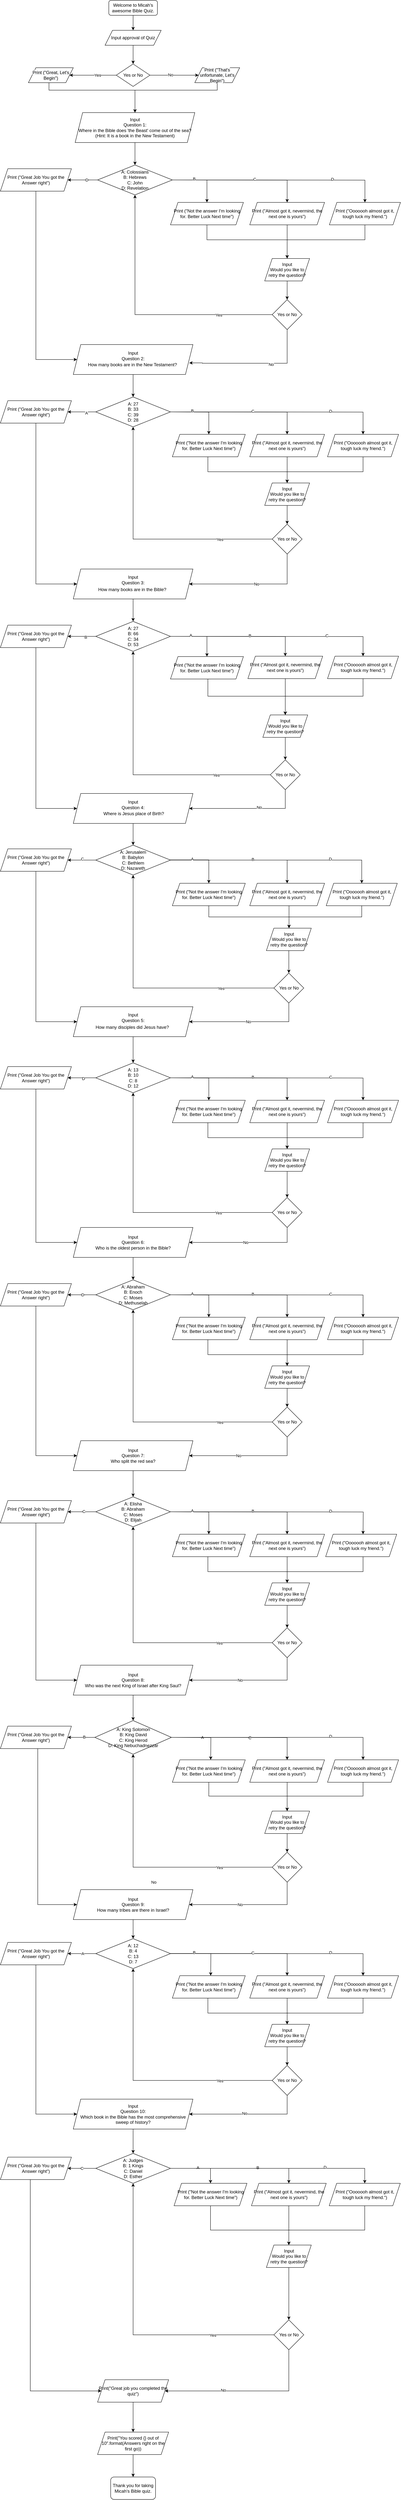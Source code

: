 <mxfile version="15.3.4" type="github">
  <diagram id="C5RBs43oDa-KdzZeNtuy" name="Page-1">
    <mxGraphModel dx="786" dy="498" grid="1" gridSize="10" guides="1" tooltips="1" connect="1" arrows="1" fold="1" page="1" pageScale="1" pageWidth="827" pageHeight="1169" math="0" shadow="0">
      <root>
        <mxCell id="WIyWlLk6GJQsqaUBKTNV-0" />
        <mxCell id="WIyWlLk6GJQsqaUBKTNV-1" parent="WIyWlLk6GJQsqaUBKTNV-0" />
        <mxCell id="08ZhpVUOLH1PlUztrCMv-1" value="" style="edgeStyle=orthogonalEdgeStyle;rounded=0;orthogonalLoop=1;jettySize=auto;html=1;" parent="WIyWlLk6GJQsqaUBKTNV-1" source="WIyWlLk6GJQsqaUBKTNV-3" target="QbMbJwkuA27hQ2ma4qHp-6" edge="1">
          <mxGeometry relative="1" as="geometry" />
        </mxCell>
        <mxCell id="WIyWlLk6GJQsqaUBKTNV-3" value="Welcome to Micah&#39;s awesome Bible Quiz." style="rounded=1;whiteSpace=wrap;html=1;fontSize=12;glass=0;strokeWidth=1;shadow=0;" parent="WIyWlLk6GJQsqaUBKTNV-1" vertex="1">
          <mxGeometry x="330" width="130" height="40" as="geometry" />
        </mxCell>
        <mxCell id="QbMbJwkuA27hQ2ma4qHp-9" value="" style="edgeStyle=orthogonalEdgeStyle;rounded=0;orthogonalLoop=1;jettySize=auto;html=1;entryX=0.5;entryY=0;entryDx=0;entryDy=0;" parent="WIyWlLk6GJQsqaUBKTNV-1" source="QbMbJwkuA27hQ2ma4qHp-6" target="QbMbJwkuA27hQ2ma4qHp-10" edge="1">
          <mxGeometry relative="1" as="geometry">
            <mxPoint x="215" y="160" as="targetPoint" />
          </mxGeometry>
        </mxCell>
        <mxCell id="QbMbJwkuA27hQ2ma4qHp-6" value="Input approval of Quiz" style="shape=parallelogram;perimeter=parallelogramPerimeter;whiteSpace=wrap;html=1;fixedSize=1;" parent="WIyWlLk6GJQsqaUBKTNV-1" vertex="1">
          <mxGeometry x="320" y="80" width="150" height="40" as="geometry" />
        </mxCell>
        <mxCell id="QbMbJwkuA27hQ2ma4qHp-16" value="" style="edgeStyle=orthogonalEdgeStyle;rounded=0;orthogonalLoop=1;jettySize=auto;html=1;entryX=1;entryY=0.5;entryDx=0;entryDy=0;" parent="WIyWlLk6GJQsqaUBKTNV-1" source="QbMbJwkuA27hQ2ma4qHp-10" target="08ZhpVUOLH1PlUztrCMv-53" edge="1">
          <mxGeometry relative="1" as="geometry">
            <mxPoint x="230" y="200" as="targetPoint" />
          </mxGeometry>
        </mxCell>
        <mxCell id="QbMbJwkuA27hQ2ma4qHp-38" value="Yes" style="edgeLabel;html=1;align=center;verticalAlign=middle;resizable=0;points=[];" parent="QbMbJwkuA27hQ2ma4qHp-16" vertex="1" connectable="0">
          <mxGeometry x="-0.2" relative="1" as="geometry">
            <mxPoint as="offset" />
          </mxGeometry>
        </mxCell>
        <mxCell id="QbMbJwkuA27hQ2ma4qHp-17" value="" style="edgeStyle=orthogonalEdgeStyle;rounded=0;orthogonalLoop=1;jettySize=auto;html=1;entryX=0;entryY=0.5;entryDx=0;entryDy=0;" parent="WIyWlLk6GJQsqaUBKTNV-1" source="QbMbJwkuA27hQ2ma4qHp-10" target="08ZhpVUOLH1PlUztrCMv-54" edge="1">
          <mxGeometry relative="1" as="geometry">
            <mxPoint x="560" y="200" as="targetPoint" />
          </mxGeometry>
        </mxCell>
        <mxCell id="QbMbJwkuA27hQ2ma4qHp-35" value="No" style="edgeLabel;html=1;align=center;verticalAlign=middle;resizable=0;points=[];" parent="QbMbJwkuA27hQ2ma4qHp-17" vertex="1" connectable="0">
          <mxGeometry x="-0.164" y="1" relative="1" as="geometry">
            <mxPoint as="offset" />
          </mxGeometry>
        </mxCell>
        <mxCell id="QbMbJwkuA27hQ2ma4qHp-10" value="Yes or No" style="rhombus;whiteSpace=wrap;html=1;" parent="WIyWlLk6GJQsqaUBKTNV-1" vertex="1">
          <mxGeometry x="350" y="170" width="90" height="60" as="geometry" />
        </mxCell>
        <mxCell id="QbMbJwkuA27hQ2ma4qHp-28" value="" style="edgeStyle=orthogonalEdgeStyle;rounded=0;orthogonalLoop=1;jettySize=auto;html=1;" parent="WIyWlLk6GJQsqaUBKTNV-1" target="QbMbJwkuA27hQ2ma4qHp-25" edge="1">
          <mxGeometry relative="1" as="geometry">
            <mxPoint x="170" y="220" as="sourcePoint" />
            <Array as="points">
              <mxPoint x="170" y="240" />
              <mxPoint x="400" y="240" />
            </Array>
          </mxGeometry>
        </mxCell>
        <mxCell id="QbMbJwkuA27hQ2ma4qHp-31" value="" style="edgeStyle=orthogonalEdgeStyle;rounded=0;orthogonalLoop=1;jettySize=auto;html=1;" parent="WIyWlLk6GJQsqaUBKTNV-1" source="QbMbJwkuA27hQ2ma4qHp-25" target="QbMbJwkuA27hQ2ma4qHp-30" edge="1">
          <mxGeometry relative="1" as="geometry" />
        </mxCell>
        <mxCell id="QbMbJwkuA27hQ2ma4qHp-25" value="Input&lt;br&gt;&lt;span style=&quot;font-family: &amp;#34;helvetica&amp;#34;&quot;&gt;Question 1:&lt;/span&gt;&lt;br style=&quot;font-family: &amp;#34;helvetica&amp;#34;&quot;&gt;&lt;span style=&quot;font-family: &amp;#34;helvetica&amp;#34;&quot;&gt;Where in the Bible does &#39;the Beast&#39; come out of the sea? (Hint: It is a book in the New Testament)&lt;/span&gt;" style="shape=parallelogram;perimeter=parallelogramPerimeter;whiteSpace=wrap;html=1;fixedSize=1;" parent="WIyWlLk6GJQsqaUBKTNV-1" vertex="1">
          <mxGeometry x="240" y="300" width="320" height="80" as="geometry" />
        </mxCell>
        <mxCell id="QbMbJwkuA27hQ2ma4qHp-49" value="" style="edgeStyle=orthogonalEdgeStyle;rounded=0;orthogonalLoop=1;jettySize=auto;html=1;entryX=1;entryY=0.5;entryDx=0;entryDy=0;exitX=0;exitY=0.5;exitDx=0;exitDy=0;" parent="WIyWlLk6GJQsqaUBKTNV-1" source="QbMbJwkuA27hQ2ma4qHp-30" target="08ZhpVUOLH1PlUztrCMv-2" edge="1">
          <mxGeometry relative="1" as="geometry">
            <mxPoint x="210" y="500" as="targetPoint" />
          </mxGeometry>
        </mxCell>
        <mxCell id="QbMbJwkuA27hQ2ma4qHp-50" value="D" style="edgeLabel;html=1;align=center;verticalAlign=middle;resizable=0;points=[];" parent="QbMbJwkuA27hQ2ma4qHp-49" vertex="1" connectable="0">
          <mxGeometry x="-0.26" relative="1" as="geometry">
            <mxPoint as="offset" />
          </mxGeometry>
        </mxCell>
        <mxCell id="QbMbJwkuA27hQ2ma4qHp-30" value="A: Colossians&lt;br&gt;B: Hebrews&lt;br&gt;C: John&lt;br&gt;D: Revelation" style="rhombus;whiteSpace=wrap;html=1;" parent="WIyWlLk6GJQsqaUBKTNV-1" vertex="1">
          <mxGeometry x="300" y="440" width="200" height="80" as="geometry" />
        </mxCell>
        <mxCell id="QbMbJwkuA27hQ2ma4qHp-77" style="edgeStyle=orthogonalEdgeStyle;rounded=0;orthogonalLoop=1;jettySize=auto;html=1;exitX=0;exitY=0.5;exitDx=0;exitDy=0;entryX=0.5;entryY=1;entryDx=0;entryDy=0;" parent="WIyWlLk6GJQsqaUBKTNV-1" source="QbMbJwkuA27hQ2ma4qHp-71" target="QbMbJwkuA27hQ2ma4qHp-30" edge="1">
          <mxGeometry relative="1" as="geometry" />
        </mxCell>
        <mxCell id="QbMbJwkuA27hQ2ma4qHp-79" value="Yes" style="edgeLabel;html=1;align=center;verticalAlign=middle;resizable=0;points=[];" parent="QbMbJwkuA27hQ2ma4qHp-77" vertex="1" connectable="0">
          <mxGeometry x="-0.582" y="1" relative="1" as="geometry">
            <mxPoint as="offset" />
          </mxGeometry>
        </mxCell>
        <mxCell id="QbMbJwkuA27hQ2ma4qHp-78" style="edgeStyle=orthogonalEdgeStyle;rounded=0;orthogonalLoop=1;jettySize=auto;html=1;entryX=0.969;entryY=0.613;entryDx=0;entryDy=0;entryPerimeter=0;" parent="WIyWlLk6GJQsqaUBKTNV-1" source="QbMbJwkuA27hQ2ma4qHp-71" target="QbMbJwkuA27hQ2ma4qHp-85" edge="1">
          <mxGeometry relative="1" as="geometry">
            <mxPoint x="370" y="900" as="targetPoint" />
            <Array as="points">
              <mxPoint x="807" y="970" />
              <mxPoint x="580" y="970" />
            </Array>
          </mxGeometry>
        </mxCell>
        <mxCell id="08ZhpVUOLH1PlUztrCMv-15" value="No" style="edgeLabel;html=1;align=center;verticalAlign=middle;resizable=0;points=[];" parent="QbMbJwkuA27hQ2ma4qHp-78" vertex="1" connectable="0">
          <mxGeometry x="-0.24" y="3" relative="1" as="geometry">
            <mxPoint x="1" as="offset" />
          </mxGeometry>
        </mxCell>
        <mxCell id="QbMbJwkuA27hQ2ma4qHp-71" value="Yes or No" style="rhombus;whiteSpace=wrap;html=1;" parent="WIyWlLk6GJQsqaUBKTNV-1" vertex="1">
          <mxGeometry x="767" y="800" width="80" height="80" as="geometry" />
        </mxCell>
        <mxCell id="QbMbJwkuA27hQ2ma4qHp-83" value="" style="edgeStyle=orthogonalEdgeStyle;rounded=0;orthogonalLoop=1;jettySize=auto;html=1;" parent="WIyWlLk6GJQsqaUBKTNV-1" source="QbMbJwkuA27hQ2ma4qHp-74" target="QbMbJwkuA27hQ2ma4qHp-71" edge="1">
          <mxGeometry relative="1" as="geometry" />
        </mxCell>
        <mxCell id="QbMbJwkuA27hQ2ma4qHp-74" value="Input&lt;br&gt;Would you like to retry the question?" style="shape=parallelogram;perimeter=parallelogramPerimeter;whiteSpace=wrap;html=1;fixedSize=1;" parent="WIyWlLk6GJQsqaUBKTNV-1" vertex="1">
          <mxGeometry x="747" y="690" width="120" height="60" as="geometry" />
        </mxCell>
        <mxCell id="QbMbJwkuA27hQ2ma4qHp-84" value="" style="edgeStyle=orthogonalEdgeStyle;rounded=0;orthogonalLoop=1;jettySize=auto;html=1;" parent="WIyWlLk6GJQsqaUBKTNV-1" source="QbMbJwkuA27hQ2ma4qHp-85" target="QbMbJwkuA27hQ2ma4qHp-88" edge="1">
          <mxGeometry relative="1" as="geometry" />
        </mxCell>
        <mxCell id="QbMbJwkuA27hQ2ma4qHp-85" value="Input&lt;br&gt;Question 2:&lt;br&gt;&lt;span lang=&quot;EN-NZ&quot; class=&quot;TextRun SCXW142938304 BCX0&quot; style=&quot;margin: 0px ; padding: 0px ; text-align: left ; background-color: rgb(255 , 255 , 255) ; line-height: 19.425px&quot;&gt;&lt;span class=&quot;NormalTextRun SCXW142938304 BCX0&quot; style=&quot;margin: 0px ; padding: 0px&quot;&gt;How many books are in the New Testament?&lt;/span&gt;&lt;/span&gt;&lt;span class=&quot;EOP SCXW142938304 BCX0&quot; style=&quot;margin: 0px ; padding: 0px ; text-align: left ; background-color: rgb(255 , 255 , 255) ; line-height: 19.425px&quot;&gt;&amp;nbsp;&lt;/span&gt;" style="shape=parallelogram;perimeter=parallelogramPerimeter;whiteSpace=wrap;html=1;fixedSize=1;" parent="WIyWlLk6GJQsqaUBKTNV-1" vertex="1">
          <mxGeometry x="235" y="920" width="320" height="80" as="geometry" />
        </mxCell>
        <mxCell id="08ZhpVUOLH1PlUztrCMv-34" value="" style="edgeStyle=orthogonalEdgeStyle;rounded=0;orthogonalLoop=1;jettySize=auto;html=1;" parent="WIyWlLk6GJQsqaUBKTNV-1" source="QbMbJwkuA27hQ2ma4qHp-88" target="08ZhpVUOLH1PlUztrCMv-33" edge="1">
          <mxGeometry relative="1" as="geometry" />
        </mxCell>
        <mxCell id="08ZhpVUOLH1PlUztrCMv-35" value="A" style="edgeLabel;html=1;align=center;verticalAlign=middle;resizable=0;points=[];" parent="08ZhpVUOLH1PlUztrCMv-34" vertex="1" connectable="0">
          <mxGeometry x="-0.333" y="3" relative="1" as="geometry">
            <mxPoint as="offset" />
          </mxGeometry>
        </mxCell>
        <mxCell id="QbMbJwkuA27hQ2ma4qHp-88" value="A: 27&lt;br&gt;B: 33&lt;br&gt;C: 39&lt;br&gt;D: 28" style="rhombus;whiteSpace=wrap;html=1;" parent="WIyWlLk6GJQsqaUBKTNV-1" vertex="1">
          <mxGeometry x="295" y="1060" width="200" height="80" as="geometry" />
        </mxCell>
        <mxCell id="QbMbJwkuA27hQ2ma4qHp-102" style="edgeStyle=orthogonalEdgeStyle;rounded=0;orthogonalLoop=1;jettySize=auto;html=1;exitX=0;exitY=0.5;exitDx=0;exitDy=0;entryX=0.5;entryY=1;entryDx=0;entryDy=0;" parent="WIyWlLk6GJQsqaUBKTNV-1" source="QbMbJwkuA27hQ2ma4qHp-106" target="QbMbJwkuA27hQ2ma4qHp-88" edge="1">
          <mxGeometry relative="1" as="geometry">
            <Array as="points">
              <mxPoint x="767" y="1440" />
              <mxPoint x="395" y="1440" />
            </Array>
          </mxGeometry>
        </mxCell>
        <mxCell id="QbMbJwkuA27hQ2ma4qHp-103" value="Yes" style="edgeLabel;html=1;align=center;verticalAlign=middle;resizable=0;points=[];" parent="QbMbJwkuA27hQ2ma4qHp-102" vertex="1" connectable="0">
          <mxGeometry x="-0.582" y="1" relative="1" as="geometry">
            <mxPoint as="offset" />
          </mxGeometry>
        </mxCell>
        <mxCell id="08ZhpVUOLH1PlUztrCMv-37" style="edgeStyle=orthogonalEdgeStyle;rounded=0;orthogonalLoop=1;jettySize=auto;html=1;entryX=1;entryY=0.5;entryDx=0;entryDy=0;" parent="WIyWlLk6GJQsqaUBKTNV-1" source="QbMbJwkuA27hQ2ma4qHp-106" target="QbMbJwkuA27hQ2ma4qHp-114" edge="1">
          <mxGeometry relative="1" as="geometry">
            <Array as="points">
              <mxPoint x="807" y="1560" />
            </Array>
          </mxGeometry>
        </mxCell>
        <mxCell id="08ZhpVUOLH1PlUztrCMv-38" value="No" style="edgeLabel;html=1;align=center;verticalAlign=middle;resizable=0;points=[];" parent="08ZhpVUOLH1PlUztrCMv-37" vertex="1" connectable="0">
          <mxGeometry x="-0.053" relative="1" as="geometry">
            <mxPoint as="offset" />
          </mxGeometry>
        </mxCell>
        <mxCell id="QbMbJwkuA27hQ2ma4qHp-106" value="Yes or No" style="rhombus;whiteSpace=wrap;html=1;" parent="WIyWlLk6GJQsqaUBKTNV-1" vertex="1">
          <mxGeometry x="767" y="1400" width="80" height="80" as="geometry" />
        </mxCell>
        <mxCell id="QbMbJwkuA27hQ2ma4qHp-107" value="" style="edgeStyle=orthogonalEdgeStyle;rounded=0;orthogonalLoop=1;jettySize=auto;html=1;" parent="WIyWlLk6GJQsqaUBKTNV-1" source="QbMbJwkuA27hQ2ma4qHp-108" target="QbMbJwkuA27hQ2ma4qHp-106" edge="1">
          <mxGeometry relative="1" as="geometry" />
        </mxCell>
        <mxCell id="QbMbJwkuA27hQ2ma4qHp-108" value="Input&lt;br&gt;Would you like to retry the question?" style="shape=parallelogram;perimeter=parallelogramPerimeter;whiteSpace=wrap;html=1;fixedSize=1;" parent="WIyWlLk6GJQsqaUBKTNV-1" vertex="1">
          <mxGeometry x="747" y="1290" width="120" height="60" as="geometry" />
        </mxCell>
        <mxCell id="QbMbJwkuA27hQ2ma4qHp-113" value="" style="edgeStyle=orthogonalEdgeStyle;rounded=0;orthogonalLoop=1;jettySize=auto;html=1;" parent="WIyWlLk6GJQsqaUBKTNV-1" source="QbMbJwkuA27hQ2ma4qHp-114" target="QbMbJwkuA27hQ2ma4qHp-117" edge="1">
          <mxGeometry relative="1" as="geometry" />
        </mxCell>
        <mxCell id="08ZhpVUOLH1PlUztrCMv-51" value="" style="edgeStyle=orthogonalEdgeStyle;rounded=0;orthogonalLoop=1;jettySize=auto;html=1;" parent="WIyWlLk6GJQsqaUBKTNV-1" source="QbMbJwkuA27hQ2ma4qHp-117" target="08ZhpVUOLH1PlUztrCMv-27" edge="1">
          <mxGeometry relative="1" as="geometry" />
        </mxCell>
        <mxCell id="08ZhpVUOLH1PlUztrCMv-52" value="B" style="edgeLabel;html=1;align=center;verticalAlign=middle;resizable=0;points=[];" parent="08ZhpVUOLH1PlUztrCMv-51" vertex="1" connectable="0">
          <mxGeometry x="-0.273" y="2" relative="1" as="geometry">
            <mxPoint as="offset" />
          </mxGeometry>
        </mxCell>
        <mxCell id="QbMbJwkuA27hQ2ma4qHp-117" value="A: 27&lt;br&gt;B: 66&lt;br&gt;C: 34&lt;br&gt;D: 53" style="rhombus;whiteSpace=wrap;html=1;" parent="WIyWlLk6GJQsqaUBKTNV-1" vertex="1">
          <mxGeometry x="295" y="1660" width="200" height="80" as="geometry" />
        </mxCell>
        <mxCell id="QbMbJwkuA27hQ2ma4qHp-130" style="edgeStyle=orthogonalEdgeStyle;rounded=0;orthogonalLoop=1;jettySize=auto;html=1;exitX=0;exitY=0.5;exitDx=0;exitDy=0;entryX=0.5;entryY=1;entryDx=0;entryDy=0;" parent="WIyWlLk6GJQsqaUBKTNV-1" source="QbMbJwkuA27hQ2ma4qHp-134" target="QbMbJwkuA27hQ2ma4qHp-117" edge="1">
          <mxGeometry relative="1" as="geometry" />
        </mxCell>
        <mxCell id="QbMbJwkuA27hQ2ma4qHp-131" value="Yes" style="edgeLabel;html=1;align=center;verticalAlign=middle;resizable=0;points=[];" parent="QbMbJwkuA27hQ2ma4qHp-130" vertex="1" connectable="0">
          <mxGeometry x="-0.582" y="1" relative="1" as="geometry">
            <mxPoint as="offset" />
          </mxGeometry>
        </mxCell>
        <mxCell id="08ZhpVUOLH1PlUztrCMv-160" style="edgeStyle=orthogonalEdgeStyle;rounded=0;orthogonalLoop=1;jettySize=auto;html=1;entryX=1;entryY=0.5;entryDx=0;entryDy=0;" parent="WIyWlLk6GJQsqaUBKTNV-1" source="QbMbJwkuA27hQ2ma4qHp-134" target="QbMbJwkuA27hQ2ma4qHp-144" edge="1">
          <mxGeometry relative="1" as="geometry">
            <Array as="points">
              <mxPoint x="802" y="2160" />
            </Array>
          </mxGeometry>
        </mxCell>
        <mxCell id="08ZhpVUOLH1PlUztrCMv-161" value="No" style="edgeLabel;html=1;align=center;verticalAlign=middle;resizable=0;points=[];" parent="08ZhpVUOLH1PlUztrCMv-160" vertex="1" connectable="0">
          <mxGeometry x="-0.216" y="-3" relative="1" as="geometry">
            <mxPoint as="offset" />
          </mxGeometry>
        </mxCell>
        <mxCell id="QbMbJwkuA27hQ2ma4qHp-134" value="Yes or No" style="rhombus;whiteSpace=wrap;html=1;" parent="WIyWlLk6GJQsqaUBKTNV-1" vertex="1">
          <mxGeometry x="762" y="2030" width="80" height="80" as="geometry" />
        </mxCell>
        <mxCell id="QbMbJwkuA27hQ2ma4qHp-135" value="" style="edgeStyle=orthogonalEdgeStyle;rounded=0;orthogonalLoop=1;jettySize=auto;html=1;" parent="WIyWlLk6GJQsqaUBKTNV-1" source="QbMbJwkuA27hQ2ma4qHp-136" target="QbMbJwkuA27hQ2ma4qHp-134" edge="1">
          <mxGeometry relative="1" as="geometry" />
        </mxCell>
        <mxCell id="QbMbJwkuA27hQ2ma4qHp-136" value="Input&lt;br&gt;Would you like to retry the question?" style="shape=parallelogram;perimeter=parallelogramPerimeter;whiteSpace=wrap;html=1;fixedSize=1;" parent="WIyWlLk6GJQsqaUBKTNV-1" vertex="1">
          <mxGeometry x="742" y="1910" width="120" height="60" as="geometry" />
        </mxCell>
        <mxCell id="QbMbJwkuA27hQ2ma4qHp-143" value="" style="edgeStyle=orthogonalEdgeStyle;rounded=0;orthogonalLoop=1;jettySize=auto;html=1;" parent="WIyWlLk6GJQsqaUBKTNV-1" source="QbMbJwkuA27hQ2ma4qHp-144" target="QbMbJwkuA27hQ2ma4qHp-147" edge="1">
          <mxGeometry relative="1" as="geometry" />
        </mxCell>
        <mxCell id="QbMbJwkuA27hQ2ma4qHp-144" value="Input&lt;br&gt;Question 4:&lt;br&gt;&lt;span class=&quot;EOP SCXW2715067 BCX0&quot; style=&quot;margin: 0px ; padding: 0px ; text-align: left ; background-color: rgb(255 , 255 , 255) ; line-height: 19.425px ; font-family: &amp;#34;walbaum text&amp;#34; , &amp;#34;walbaum text_embeddedfont&amp;#34; , &amp;#34;walbaum text_msfontservice&amp;#34; , sans-serif&quot;&gt;&amp;nbsp;&lt;/span&gt;&lt;span class=&quot;EOP SCXW2715067 BCX0&quot; style=&quot;margin: 0px ; padding: 0px ; text-align: left ; background-color: rgb(255 , 255 , 255) ; line-height: 19.425px&quot;&gt;&lt;font style=&quot;font-size: 12px&quot;&gt;Where is Jesus place of Birth?&lt;/font&gt;&lt;/span&gt;" style="shape=parallelogram;perimeter=parallelogramPerimeter;whiteSpace=wrap;html=1;fixedSize=1;" parent="WIyWlLk6GJQsqaUBKTNV-1" vertex="1">
          <mxGeometry x="235" y="2120" width="320" height="80" as="geometry" />
        </mxCell>
        <mxCell id="08ZhpVUOLH1PlUztrCMv-201" value="" style="edgeStyle=orthogonalEdgeStyle;rounded=0;orthogonalLoop=1;jettySize=auto;html=1;" parent="WIyWlLk6GJQsqaUBKTNV-1" source="QbMbJwkuA27hQ2ma4qHp-147" target="08ZhpVUOLH1PlUztrCMv-25" edge="1">
          <mxGeometry relative="1" as="geometry" />
        </mxCell>
        <mxCell id="08ZhpVUOLH1PlUztrCMv-202" value="C" style="edgeLabel;html=1;align=center;verticalAlign=middle;resizable=0;points=[];" parent="08ZhpVUOLH1PlUztrCMv-201" vertex="1" connectable="0">
          <mxGeometry x="-0.026" y="-3" relative="1" as="geometry">
            <mxPoint as="offset" />
          </mxGeometry>
        </mxCell>
        <mxCell id="QbMbJwkuA27hQ2ma4qHp-147" value="A: Jerusalem&lt;br&gt;B: Babylon&lt;br&gt;C: Bethlem&lt;br&gt;D: Nazareth" style="rhombus;whiteSpace=wrap;html=1;" parent="WIyWlLk6GJQsqaUBKTNV-1" vertex="1">
          <mxGeometry x="295" y="2258" width="200" height="80" as="geometry" />
        </mxCell>
        <mxCell id="QbMbJwkuA27hQ2ma4qHp-160" style="edgeStyle=orthogonalEdgeStyle;rounded=0;orthogonalLoop=1;jettySize=auto;html=1;exitX=0;exitY=0.5;exitDx=0;exitDy=0;entryX=0.5;entryY=1;entryDx=0;entryDy=0;" parent="WIyWlLk6GJQsqaUBKTNV-1" source="QbMbJwkuA27hQ2ma4qHp-164" target="QbMbJwkuA27hQ2ma4qHp-147" edge="1">
          <mxGeometry relative="1" as="geometry" />
        </mxCell>
        <mxCell id="QbMbJwkuA27hQ2ma4qHp-161" value="Yes" style="edgeLabel;html=1;align=center;verticalAlign=middle;resizable=0;points=[];" parent="QbMbJwkuA27hQ2ma4qHp-160" vertex="1" connectable="0">
          <mxGeometry x="-0.582" y="1" relative="1" as="geometry">
            <mxPoint as="offset" />
          </mxGeometry>
        </mxCell>
        <mxCell id="PJT5Kt9nofq3KrueEqgu-3" value="No" style="edgeStyle=orthogonalEdgeStyle;rounded=0;orthogonalLoop=1;jettySize=auto;html=1;entryX=1;entryY=0.5;entryDx=0;entryDy=0;" parent="WIyWlLk6GJQsqaUBKTNV-1" source="QbMbJwkuA27hQ2ma4qHp-164" target="QbMbJwkuA27hQ2ma4qHp-173" edge="1">
          <mxGeometry relative="1" as="geometry">
            <Array as="points">
              <mxPoint x="811" y="2730" />
            </Array>
          </mxGeometry>
        </mxCell>
        <mxCell id="QbMbJwkuA27hQ2ma4qHp-164" value="Yes or No" style="rhombus;whiteSpace=wrap;html=1;" parent="WIyWlLk6GJQsqaUBKTNV-1" vertex="1">
          <mxGeometry x="771.5" y="2600" width="80" height="80" as="geometry" />
        </mxCell>
        <mxCell id="QbMbJwkuA27hQ2ma4qHp-165" value="" style="edgeStyle=orthogonalEdgeStyle;rounded=0;orthogonalLoop=1;jettySize=auto;html=1;" parent="WIyWlLk6GJQsqaUBKTNV-1" source="QbMbJwkuA27hQ2ma4qHp-166" target="QbMbJwkuA27hQ2ma4qHp-164" edge="1">
          <mxGeometry relative="1" as="geometry" />
        </mxCell>
        <mxCell id="QbMbJwkuA27hQ2ma4qHp-166" value="Input&lt;br&gt;Would you like to retry the question?" style="shape=parallelogram;perimeter=parallelogramPerimeter;whiteSpace=wrap;html=1;fixedSize=1;" parent="WIyWlLk6GJQsqaUBKTNV-1" vertex="1">
          <mxGeometry x="751.5" y="2480" width="120" height="60" as="geometry" />
        </mxCell>
        <mxCell id="QbMbJwkuA27hQ2ma4qHp-169" value="No" style="edgeLabel;html=1;align=center;verticalAlign=middle;resizable=0;points=[];" parent="WIyWlLk6GJQsqaUBKTNV-1" vertex="1" connectable="0">
          <mxGeometry x="450" y="2710" as="geometry" />
        </mxCell>
        <mxCell id="QbMbJwkuA27hQ2ma4qHp-170" value="No" style="edgeLabel;html=1;align=center;verticalAlign=middle;resizable=0;points=[];" parent="WIyWlLk6GJQsqaUBKTNV-1" vertex="1" connectable="0">
          <mxGeometry x="450" y="2710" as="geometry" />
        </mxCell>
        <mxCell id="QbMbJwkuA27hQ2ma4qHp-172" value="" style="edgeStyle=orthogonalEdgeStyle;rounded=0;orthogonalLoop=1;jettySize=auto;html=1;" parent="WIyWlLk6GJQsqaUBKTNV-1" source="QbMbJwkuA27hQ2ma4qHp-173" target="QbMbJwkuA27hQ2ma4qHp-176" edge="1">
          <mxGeometry relative="1" as="geometry" />
        </mxCell>
        <mxCell id="QbMbJwkuA27hQ2ma4qHp-173" value="Input&lt;br&gt;Question 5:&lt;br&gt;&lt;span lang=&quot;EN-NZ&quot; class=&quot;TextRun SCXW188260869 BCX0&quot; style=&quot;margin: 0px ; padding: 0px ; text-align: left ; background-color: rgb(255 , 255 , 255) ; line-height: 19.425px&quot;&gt;&lt;span class=&quot;NormalTextRun SCXW188260869 BCX0&quot; style=&quot;margin: 0px ; padding: 0px&quot;&gt;&lt;font style=&quot;font-size: 12px&quot;&gt;How many disciples did Jesus have?&lt;/font&gt;&lt;/span&gt;&lt;/span&gt;&lt;span class=&quot;EOP SCXW188260869 BCX0&quot; style=&quot;margin: 0px ; padding: 0px ; font-size: 12pt ; text-align: left ; background-color: rgb(255 , 255 , 255) ; line-height: 19.425px ; font-family: &amp;#34;walbaum text&amp;#34; , &amp;#34;walbaum text_embeddedfont&amp;#34; , &amp;#34;walbaum text_msfontservice&amp;#34; , sans-serif&quot;&gt;&amp;nbsp;&lt;/span&gt;" style="shape=parallelogram;perimeter=parallelogramPerimeter;whiteSpace=wrap;html=1;fixedSize=1;" parent="WIyWlLk6GJQsqaUBKTNV-1" vertex="1">
          <mxGeometry x="235" y="2690" width="320" height="80" as="geometry" />
        </mxCell>
        <mxCell id="08ZhpVUOLH1PlUztrCMv-220" value="" style="edgeStyle=orthogonalEdgeStyle;rounded=0;orthogonalLoop=1;jettySize=auto;html=1;" parent="WIyWlLk6GJQsqaUBKTNV-1" source="QbMbJwkuA27hQ2ma4qHp-176" target="08ZhpVUOLH1PlUztrCMv-219" edge="1">
          <mxGeometry relative="1" as="geometry" />
        </mxCell>
        <mxCell id="08ZhpVUOLH1PlUztrCMv-224" value="D" style="edgeLabel;html=1;align=center;verticalAlign=middle;resizable=0;points=[];" parent="08ZhpVUOLH1PlUztrCMv-220" vertex="1" connectable="0">
          <mxGeometry x="-0.111" y="2" relative="1" as="geometry">
            <mxPoint as="offset" />
          </mxGeometry>
        </mxCell>
        <mxCell id="QbMbJwkuA27hQ2ma4qHp-176" value="A: 13&lt;br&gt;B: 10&lt;br&gt;C: 8&lt;br&gt;D: 12" style="rhombus;whiteSpace=wrap;html=1;" parent="WIyWlLk6GJQsqaUBKTNV-1" vertex="1">
          <mxGeometry x="295" y="2840" width="200" height="80" as="geometry" />
        </mxCell>
        <mxCell id="QbMbJwkuA27hQ2ma4qHp-189" style="edgeStyle=orthogonalEdgeStyle;rounded=0;orthogonalLoop=1;jettySize=auto;html=1;exitX=0;exitY=0.5;exitDx=0;exitDy=0;entryX=0.5;entryY=1;entryDx=0;entryDy=0;" parent="WIyWlLk6GJQsqaUBKTNV-1" source="QbMbJwkuA27hQ2ma4qHp-193" target="QbMbJwkuA27hQ2ma4qHp-176" edge="1">
          <mxGeometry relative="1" as="geometry" />
        </mxCell>
        <mxCell id="QbMbJwkuA27hQ2ma4qHp-190" value="Yes" style="edgeLabel;html=1;align=center;verticalAlign=middle;resizable=0;points=[];" parent="QbMbJwkuA27hQ2ma4qHp-189" vertex="1" connectable="0">
          <mxGeometry x="-0.582" y="1" relative="1" as="geometry">
            <mxPoint as="offset" />
          </mxGeometry>
        </mxCell>
        <mxCell id="08ZhpVUOLH1PlUztrCMv-218" value="No" style="edgeStyle=orthogonalEdgeStyle;rounded=0;orthogonalLoop=1;jettySize=auto;html=1;entryX=1;entryY=0.5;entryDx=0;entryDy=0;" parent="WIyWlLk6GJQsqaUBKTNV-1" source="QbMbJwkuA27hQ2ma4qHp-193" target="QbMbJwkuA27hQ2ma4qHp-203" edge="1">
          <mxGeometry relative="1" as="geometry">
            <Array as="points">
              <mxPoint x="807" y="3320" />
            </Array>
          </mxGeometry>
        </mxCell>
        <mxCell id="QbMbJwkuA27hQ2ma4qHp-193" value="Yes or No" style="rhombus;whiteSpace=wrap;html=1;" parent="WIyWlLk6GJQsqaUBKTNV-1" vertex="1">
          <mxGeometry x="767" y="3200" width="80" height="80" as="geometry" />
        </mxCell>
        <mxCell id="QbMbJwkuA27hQ2ma4qHp-194" value="" style="edgeStyle=orthogonalEdgeStyle;rounded=0;orthogonalLoop=1;jettySize=auto;html=1;" parent="WIyWlLk6GJQsqaUBKTNV-1" source="QbMbJwkuA27hQ2ma4qHp-195" target="QbMbJwkuA27hQ2ma4qHp-193" edge="1">
          <mxGeometry relative="1" as="geometry" />
        </mxCell>
        <mxCell id="QbMbJwkuA27hQ2ma4qHp-195" value="Input&lt;br&gt;Would you like to retry the question?" style="shape=parallelogram;perimeter=parallelogramPerimeter;whiteSpace=wrap;html=1;fixedSize=1;" parent="WIyWlLk6GJQsqaUBKTNV-1" vertex="1">
          <mxGeometry x="747" y="3070" width="120" height="60" as="geometry" />
        </mxCell>
        <mxCell id="QbMbJwkuA27hQ2ma4qHp-198" value="No" style="edgeLabel;html=1;align=center;verticalAlign=middle;resizable=0;points=[];" parent="WIyWlLk6GJQsqaUBKTNV-1" vertex="1" connectable="0">
          <mxGeometry x="450" y="3290" as="geometry" />
        </mxCell>
        <mxCell id="QbMbJwkuA27hQ2ma4qHp-199" value="No" style="edgeLabel;html=1;align=center;verticalAlign=middle;resizable=0;points=[];" parent="WIyWlLk6GJQsqaUBKTNV-1" vertex="1" connectable="0">
          <mxGeometry x="450" y="3290" as="geometry" />
        </mxCell>
        <mxCell id="QbMbJwkuA27hQ2ma4qHp-200" value="No" style="edgeLabel;html=1;align=center;verticalAlign=middle;resizable=0;points=[];" parent="WIyWlLk6GJQsqaUBKTNV-1" vertex="1" connectable="0">
          <mxGeometry x="450" y="3290" as="geometry" />
        </mxCell>
        <mxCell id="08ZhpVUOLH1PlUztrCMv-223" value="" style="edgeStyle=orthogonalEdgeStyle;rounded=0;orthogonalLoop=1;jettySize=auto;html=1;" parent="WIyWlLk6GJQsqaUBKTNV-1" source="QbMbJwkuA27hQ2ma4qHp-203" target="QbMbJwkuA27hQ2ma4qHp-206" edge="1">
          <mxGeometry relative="1" as="geometry" />
        </mxCell>
        <mxCell id="QbMbJwkuA27hQ2ma4qHp-203" value="Input&lt;br&gt;Question 6: &lt;br&gt;Who is the oldest person in the Bible?" style="shape=parallelogram;perimeter=parallelogramPerimeter;whiteSpace=wrap;html=1;fixedSize=1;" parent="WIyWlLk6GJQsqaUBKTNV-1" vertex="1">
          <mxGeometry x="235" y="3280" width="320" height="80" as="geometry" />
        </mxCell>
        <mxCell id="08ZhpVUOLH1PlUztrCMv-240" value="" style="edgeStyle=orthogonalEdgeStyle;rounded=0;orthogonalLoop=1;jettySize=auto;html=1;" parent="WIyWlLk6GJQsqaUBKTNV-1" source="QbMbJwkuA27hQ2ma4qHp-206" target="08ZhpVUOLH1PlUztrCMv-239" edge="1">
          <mxGeometry relative="1" as="geometry" />
        </mxCell>
        <mxCell id="08ZhpVUOLH1PlUztrCMv-241" value="D" style="edgeLabel;html=1;align=center;verticalAlign=middle;resizable=0;points=[];" parent="08ZhpVUOLH1PlUztrCMv-240" vertex="1" connectable="0">
          <mxGeometry x="-0.067" relative="1" as="geometry">
            <mxPoint as="offset" />
          </mxGeometry>
        </mxCell>
        <mxCell id="QbMbJwkuA27hQ2ma4qHp-206" value="A: Abraham&lt;br&gt;B: Enoch&lt;br&gt;C: Moses&lt;br&gt;D: Methuselah" style="rhombus;whiteSpace=wrap;html=1;" parent="WIyWlLk6GJQsqaUBKTNV-1" vertex="1">
          <mxGeometry x="295" y="3420" width="200" height="80" as="geometry" />
        </mxCell>
        <mxCell id="QbMbJwkuA27hQ2ma4qHp-219" style="edgeStyle=orthogonalEdgeStyle;rounded=0;orthogonalLoop=1;jettySize=auto;html=1;exitX=0;exitY=0.5;exitDx=0;exitDy=0;entryX=0.5;entryY=1;entryDx=0;entryDy=0;" parent="WIyWlLk6GJQsqaUBKTNV-1" source="QbMbJwkuA27hQ2ma4qHp-223" target="QbMbJwkuA27hQ2ma4qHp-206" edge="1">
          <mxGeometry relative="1" as="geometry" />
        </mxCell>
        <mxCell id="QbMbJwkuA27hQ2ma4qHp-220" value="Yes" style="edgeLabel;html=1;align=center;verticalAlign=middle;resizable=0;points=[];" parent="QbMbJwkuA27hQ2ma4qHp-219" vertex="1" connectable="0">
          <mxGeometry x="-0.582" y="1" relative="1" as="geometry">
            <mxPoint as="offset" />
          </mxGeometry>
        </mxCell>
        <mxCell id="QbMbJwkuA27hQ2ma4qHp-221" style="edgeStyle=orthogonalEdgeStyle;rounded=0;orthogonalLoop=1;jettySize=auto;html=1;entryX=1;entryY=0.5;entryDx=0;entryDy=0;" parent="WIyWlLk6GJQsqaUBKTNV-1" source="QbMbJwkuA27hQ2ma4qHp-223" target="QbMbJwkuA27hQ2ma4qHp-235" edge="1">
          <mxGeometry relative="1" as="geometry">
            <mxPoint x="370" y="3870" as="targetPoint" />
            <Array as="points">
              <mxPoint x="807" y="3890" />
            </Array>
          </mxGeometry>
        </mxCell>
        <mxCell id="QbMbJwkuA27hQ2ma4qHp-222" value="No" style="edgeLabel;html=1;align=center;verticalAlign=middle;resizable=0;points=[];" parent="QbMbJwkuA27hQ2ma4qHp-221" vertex="1" connectable="0">
          <mxGeometry x="0.158" relative="1" as="geometry">
            <mxPoint as="offset" />
          </mxGeometry>
        </mxCell>
        <mxCell id="QbMbJwkuA27hQ2ma4qHp-223" value="Yes or No" style="rhombus;whiteSpace=wrap;html=1;" parent="WIyWlLk6GJQsqaUBKTNV-1" vertex="1">
          <mxGeometry x="767" y="3760" width="80" height="80" as="geometry" />
        </mxCell>
        <mxCell id="08ZhpVUOLH1PlUztrCMv-238" value="" style="edgeStyle=orthogonalEdgeStyle;rounded=0;orthogonalLoop=1;jettySize=auto;html=1;" parent="WIyWlLk6GJQsqaUBKTNV-1" source="QbMbJwkuA27hQ2ma4qHp-225" target="QbMbJwkuA27hQ2ma4qHp-223" edge="1">
          <mxGeometry relative="1" as="geometry" />
        </mxCell>
        <mxCell id="QbMbJwkuA27hQ2ma4qHp-225" value="Input&lt;br&gt;Would you like to retry the question?" style="shape=parallelogram;perimeter=parallelogramPerimeter;whiteSpace=wrap;html=1;fixedSize=1;" parent="WIyWlLk6GJQsqaUBKTNV-1" vertex="1">
          <mxGeometry x="747" y="3650" width="120" height="60" as="geometry" />
        </mxCell>
        <mxCell id="QbMbJwkuA27hQ2ma4qHp-229" value="No" style="edgeLabel;html=1;align=center;verticalAlign=middle;resizable=0;points=[];" parent="WIyWlLk6GJQsqaUBKTNV-1" vertex="1" connectable="0">
          <mxGeometry x="450" y="3870" as="geometry" />
        </mxCell>
        <mxCell id="QbMbJwkuA27hQ2ma4qHp-230" value="No" style="edgeLabel;html=1;align=center;verticalAlign=middle;resizable=0;points=[];" parent="WIyWlLk6GJQsqaUBKTNV-1" vertex="1" connectable="0">
          <mxGeometry x="450" y="3870" as="geometry" />
        </mxCell>
        <mxCell id="QbMbJwkuA27hQ2ma4qHp-231" value="No" style="edgeLabel;html=1;align=center;verticalAlign=middle;resizable=0;points=[];" parent="WIyWlLk6GJQsqaUBKTNV-1" vertex="1" connectable="0">
          <mxGeometry x="450" y="3870" as="geometry" />
        </mxCell>
        <mxCell id="QbMbJwkuA27hQ2ma4qHp-232" value="No" style="edgeLabel;html=1;align=center;verticalAlign=middle;resizable=0;points=[];" parent="WIyWlLk6GJQsqaUBKTNV-1" vertex="1" connectable="0">
          <mxGeometry x="450" y="3870" as="geometry" />
        </mxCell>
        <mxCell id="08ZhpVUOLH1PlUztrCMv-243" value="" style="edgeStyle=orthogonalEdgeStyle;rounded=0;orthogonalLoop=1;jettySize=auto;html=1;" parent="WIyWlLk6GJQsqaUBKTNV-1" source="QbMbJwkuA27hQ2ma4qHp-235" target="QbMbJwkuA27hQ2ma4qHp-238" edge="1">
          <mxGeometry relative="1" as="geometry" />
        </mxCell>
        <mxCell id="QbMbJwkuA27hQ2ma4qHp-235" value="Input&lt;br&gt;Question 7&lt;span style=&quot;color: rgba(0 , 0 , 0 , 0) ; font-family: monospace ; font-size: 0px&quot;&gt;%3CmxGraphModel%3E%3Croot%3E%3CmxCell%20id%3D%220%22%2F%3E%3CmxCell%20id%3D%221%22%20parent%3D%220%22%2F%3E%3CmxCell%20id%3D%222%22%20value%3D%22No%22%20style%3D%22edgeLabel%3Bhtml%3D1%3Balign%3Dcenter%3BverticalAlign%3Dmiddle%3Bresizable%3D0%3Bpoints%3D%5B%5D%3B%22%20vertex%3D%221%22%20connectable%3D%220%22%20parent%3D%221%22%3E%3CmxGeometry%20x%3D%22450%22%20y%3D%223290%22%20as%3D%22geometry%22%2F%3E%3C%2FmxCell%3E%3CmxCell%20id%3D%223%22%20value%3D%22No%22%20style%3D%22edgeLabel%3Bhtml%3D1%3Balign%3Dcenter%3BverticalAlign%3Dmiddle%3Bresizable%3D0%3Bpoints%3D%5B%5D%3B%22%20vertex%3D%221%22%20connectable%3D%220%22%20parent%3D%221%22%3E%3CmxGeometry%20x%3D%22450%22%20y%3D%223290%22%20as%3D%22geometry%22%2F%3E%3C%2FmxCell%3E%3CmxCell%20id%3D%224%22%20value%3D%22No%22%20style%3D%22edgeLabel%3Bhtml%3D1%3Balign%3Dcenter%3BverticalAlign%3Dmiddle%3Bresizable%3D0%3Bpoints%3D%5B%5D%3B%22%20vertex%3D%221%22%20connectable%3D%220%22%20parent%3D%221%22%3E%3CmxGeometry%20x%3D%22450%22%20y%3D%223290%22%20as%3D%22geometry%22%2F%3E%3C%2FmxCell%3E%3CmxCell%20id%3D%225%22%20value%3D%22No%22%20style%3D%22edgeLabel%3Bhtml%3D1%3Balign%3Dcenter%3BverticalAlign%3Dmiddle%3Bresizable%3D0%3Bpoints%3D%5B%5D%3B%22%20vertex%3D%221%22%20connectable%3D%220%22%20parent%3D%221%22%3E%3CmxGeometry%20x%3D%22450%22%20y%3D%223290%22%20as%3D%22geometry%22%2F%3E%3C%2FmxCell%3E%3CmxCell%20id%3D%226%22%20value%3D%22%22%20style%3D%22edgeStyle%3DorthogonalEdgeStyle%3Brounded%3D0%3BorthogonalLoop%3D1%3BjettySize%3Dauto%3Bhtml%3D1%3B%22%20edge%3D%221%22%20parent%3D%221%22%3E%3CmxGeometry%20relative%3D%221%22%20as%3D%22geometry%22%3E%3CmxPoint%20x%3D%22220%22%20y%3D%223250%22%20as%3D%22sourcePoint%22%2F%3E%3CmxPoint%20x%3D%22220%22%20y%3D%223320%22%20as%3D%22targetPoint%22%2F%3E%3C%2FmxGeometry%3E%3C%2FmxCell%3E%3CmxCell%20id%3D%227%22%20value%3D%22%22%20style%3D%22edgeStyle%3DorthogonalEdgeStyle%3Brounded%3D0%3BorthogonalLoop%3D1%3BjettySize%3Dauto%3Bhtml%3D1%3B%22%20edge%3D%221%22%20source%3D%228%22%20target%3D%2211%22%20parent%3D%221%22%3E%3CmxGeometry%20relative%3D%221%22%20as%3D%22geometry%22%2F%3E%3C%2FmxCell%3E%3CmxCell%20id%3D%228%22%20value%3D%22Input%26lt%3Bbr%26gt%3BQuestion%206%3A%26lt%3Bbr%26gt%3B%22%20style%3D%22shape%3Dparallelogram%3Bperimeter%3DparallelogramPerimeter%3BwhiteSpace%3Dwrap%3Bhtml%3D1%3BfixedSize%3D1%3B%22%20vertex%3D%221%22%20parent%3D%221%22%3E%3CmxGeometry%20x%3D%2260%22%20y%3D%223250%22%20width%3D%22320%22%20height%3D%2280%22%20as%3D%22geometry%22%2F%3E%3C%2FmxCell%3E%3CmxCell%20id%3D%229%22%20value%3D%22%22%20style%3D%22edgeStyle%3DorthogonalEdgeStyle%3Brounded%3D0%3BorthogonalLoop%3D1%3BjettySize%3Dauto%3Bhtml%3D1%3BentryX%3D0.5%3BentryY%3D0%3BentryDx%3D0%3BentryDy%3D0%3BexitX%3D0%3BexitY%3D0.5%3BexitDx%3D0%3BexitDy%3D0%3B%22%20edge%3D%221%22%20source%3D%2211%22%20target%3D%2223%22%20parent%3D%221%22%3E%3CmxGeometry%20relative%3D%221%22%20as%3D%22geometry%22%3E%3CmxPoint%20y%3D%223450%22%20as%3D%22targetPoint%22%2F%3E%3C%2FmxGeometry%3E%3C%2FmxCell%3E%3CmxCell%20id%3D%2210%22%20value%3D%22D%22%20style%3D%22edgeLabel%3Bhtml%3D1%3Balign%3Dcenter%3BverticalAlign%3Dmiddle%3Bresizable%3D0%3Bpoints%3D%5B%5D%3B%22%20vertex%3D%221%22%20connectable%3D%220%22%20parent%3D%229%22%3E%3CmxGeometry%20x%3D%22-0.26%22%20relative%3D%221%22%20as%3D%22geometry%22%3E%3CmxPoint%20as%3D%22offset%22%2F%3E%3C%2FmxGeometry%3E%3C%2FmxCell%3E%3CmxCell%20id%3D%2211%22%20value%3D%22A%3A%26amp%3Bnbsp%3B%26lt%3Bbr%26gt%3BB%3A%26amp%3Bnbsp%3B%26lt%3Bbr%26gt%3BC%3A%26amp%3Bnbsp%3B%26lt%3Bbr%26gt%3BD%3A%26amp%3Bnbsp%3B%22%20style%3D%22rhombus%3BwhiteSpace%3Dwrap%3Bhtml%3D1%3B%22%20vertex%3D%221%22%20parent%3D%221%22%3E%3CmxGeometry%20x%3D%22120%22%20y%3D%223370%22%20width%3D%22200%22%20height%3D%2280%22%20as%3D%22geometry%22%2F%3E%3C%2FmxCell%3E%3CmxCell%20id%3D%2212%22%20value%3D%22%22%20style%3D%22edgeStyle%3DorthogonalEdgeStyle%3Brounded%3D0%3BorthogonalLoop%3D1%3BjettySize%3Dauto%3Bhtml%3D1%3BentryX%3D0.5%3BentryY%3D0%3BentryDx%3D0%3BentryDy%3D0%3BexitX%3D1%3BexitY%3D0.5%3BexitDx%3D0%3BexitDy%3D0%3B%22%20edge%3D%221%22%20source%3D%2211%22%20target%3D%2215%22%20parent%3D%221%22%3E%3CmxGeometry%20relative%3D%221%22%20as%3D%22geometry%22%3E%3CmxPoint%20x%3D%22430%22%20y%3D%223360%22%20as%3D%22sourcePoint%22%2F%3E%3CmxPoint%20x%3D%22400%22%20y%3D%223410%22%20as%3D%22targetPoint%22%2F%3E%3CArray%20as%3D%22points%22%3E%3CmxPoint%20x%3D%22400%22%20y%3D%223410%22%2F%3E%3C%2FArray%3E%3C%2FmxGeometry%3E%3C%2FmxCell%3E%3CmxCell%20id%3D%2213%22%20value%3D%22A%22%20style%3D%22edgeLabel%3Bhtml%3D1%3Balign%3Dcenter%3BverticalAlign%3Dmiddle%3Bresizable%3D0%3Bpoints%3D%5B%5D%3B%22%20vertex%3D%221%22%20connectable%3D%220%22%20parent%3D%2212%22%3E%3CmxGeometry%20x%3D%22-0.367%22%20relative%3D%221%22%20as%3D%22geometry%22%3E%3CmxPoint%20as%3D%22offset%22%2F%3E%3C%2FmxGeometry%3E%3C%2FmxCell%3E%3CmxCell%20id%3D%2214%22%20style%3D%22edgeStyle%3DorthogonalEdgeStyle%3Brounded%3D0%3BorthogonalLoop%3D1%3BjettySize%3Dauto%3Bhtml%3D1%3B%22%20edge%3D%221%22%20source%3D%2215%22%20target%3D%2230%22%20parent%3D%221%22%3E%3CmxGeometry%20relative%3D%221%22%20as%3D%22geometry%22%2F%3E%3C%2FmxCell%3E%3CmxCell%20id%3D%2215%22%20value%3D%22Print%20(%26quot%3BBetter%20Luck%20Next%20time%26quot%3B)%22%20style%3D%22rounded%3D1%3BwhiteSpace%3Dwrap%3Bhtml%3D1%3B%22%20vertex%3D%221%22%20parent%3D%221%22%3E%3CmxGeometry%20x%3D%22360%22%20y%3D%223450%22%20width%3D%2280%22%20height%3D%2260%22%20as%3D%22geometry%22%2F%3E%3C%2FmxCell%3E%3CmxCell%20id%3D%2216%22%20value%3D%22%22%20style%3D%22edgeStyle%3DorthogonalEdgeStyle%3Brounded%3D0%3BorthogonalLoop%3D1%3BjettySize%3Dauto%3Bhtml%3D1%3BentryX%3D0.5%3BentryY%3D0%3BentryDx%3D0%3BentryDy%3D0%3B%22%20edge%3D%221%22%20parent%3D%221%22%3E%3CmxGeometry%20relative%3D%221%22%20as%3D%22geometry%22%3E%3CmxPoint%20x%3D%22500%22%20y%3D%223450%22%20as%3D%22sourcePoint%22%2F%3E%3CmxPoint%20x%3D%22600%22%20y%3D%223450%22%20as%3D%22targetPoint%22%2F%3E%3CArray%20as%3D%22points%22%3E%3CmxPoint%20x%3D%22500%22%20y%3D%223410%22%2F%3E%3CmxPoint%20x%3D%22600%22%20y%3D%223410%22%2F%3E%3C%2FArray%3E%3C%2FmxGeometry%3E%3C%2FmxCell%3E%3CmxCell%20id%3D%2217%22%20value%3D%22C%22%20style%3D%22edgeLabel%3Bhtml%3D1%3Balign%3Dcenter%3BverticalAlign%3Dmiddle%3Bresizable%3D0%3Bpoints%3D%5B%5D%3B%22%20vertex%3D%221%22%20connectable%3D%220%22%20parent%3D%2216%22%3E%3CmxGeometry%20x%3D%22-0.2%22%20relative%3D%221%22%20as%3D%22geometry%22%3E%3CmxPoint%20x%3D%2218%22%20as%3D%22offset%22%2F%3E%3C%2FmxGeometry%3E%3C%2FmxCell%3E%3CmxCell%20id%3D%2218%22%20value%3D%22%22%20style%3D%22edgeStyle%3DorthogonalEdgeStyle%3Brounded%3D0%3BorthogonalLoop%3D1%3BjettySize%3Dauto%3Bhtml%3D1%3BentryX%3D0.5%3BentryY%3D0%3BentryDx%3D0%3BentryDy%3D0%3B%22%20edge%3D%221%22%20target%3D%2221%22%20parent%3D%221%22%3E%3CmxGeometry%20relative%3D%221%22%20as%3D%22geometry%22%3E%3CmxPoint%20x%3D%22400%22%20y%3D%223450%22%20as%3D%22sourcePoint%22%2F%3E%3CmxPoint%20x%3D%22500%22%20y%3D%223410%22%20as%3D%22targetPoint%22%2F%3E%3CArray%20as%3D%22points%22%3E%3CmxPoint%20x%3D%22400%22%20y%3D%223410%22%2F%3E%3CmxPoint%20x%3D%22500%22%20y%3D%223410%22%2F%3E%3C%2FArray%3E%3C%2FmxGeometry%3E%3C%2FmxCell%3E%3CmxCell%20id%3D%2219%22%20value%3D%22B%22%20style%3D%22edgeLabel%3Bhtml%3D1%3Balign%3Dcenter%3BverticalAlign%3Dmiddle%3Bresizable%3D0%3Bpoints%3D%5B%5D%3B%22%20vertex%3D%221%22%20connectable%3D%220%22%20parent%3D%2218%22%3E%3CmxGeometry%20x%3D%22-0.2%22%20y%3D%223%22%20relative%3D%221%22%20as%3D%22geometry%22%3E%3CmxPoint%20x%3D%2218%22%20y%3D%223%22%20as%3D%22offset%22%2F%3E%3C%2FmxGeometry%3E%3C%2FmxCell%3E%3CmxCell%20id%3D%2220%22%20value%3D%22%22%20style%3D%22edgeStyle%3DorthogonalEdgeStyle%3Brounded%3D0%3BorthogonalLoop%3D1%3BjettySize%3Dauto%3Bhtml%3D1%3BentryX%3D0.5%3BentryY%3D0%3BentryDx%3D0%3BentryDy%3D0%3B%22%20edge%3D%221%22%20source%3D%2221%22%20target%3D%2230%22%20parent%3D%221%22%3E%3CmxGeometry%20relative%3D%221%22%20as%3D%22geometry%22%3E%3CmxPoint%20x%3D%22500%22%20y%3D%223590%22%20as%3D%22targetPoint%22%2F%3E%3C%2FmxGeometry%3E%3C%2FmxCell%3E%3CmxCell%20id%3D%2221%22%20value%3D%22Print%20(%26quot%3BNevermind%2C%20the%20next%20one%20is%20yours%26quot%3B)%22%20style%3D%22rounded%3D1%3BwhiteSpace%3Dwrap%3Bhtml%3D1%3B%22%20vertex%3D%221%22%20parent%3D%221%22%3E%3CmxGeometry%20x%3D%22460%22%20y%3D%223450%22%20width%3D%2280%22%20height%3D%2260%22%20as%3D%22geometry%22%2F%3E%3C%2FmxCell%3E%3CmxCell%20id%3D%2222%22%20value%3D%22%22%20style%3D%22edgeStyle%3DorthogonalEdgeStyle%3Brounded%3D0%3BorthogonalLoop%3D1%3BjettySize%3Dauto%3Bhtml%3D1%3B%22%20edge%3D%221%22%20source%3D%2223%22%20parent%3D%221%22%3E%3CmxGeometry%20relative%3D%221%22%20as%3D%22geometry%22%3E%3CmxPoint%20x%3D%2270%22%20y%3D%223870%22%20as%3D%22targetPoint%22%2F%3E%3CArray%20as%3D%22points%22%3E%3CmxPoint%20x%3D%2250%22%20y%3D%223870%22%2F%3E%3C%2FArray%3E%3C%2FmxGeometry%3E%3C%2FmxCell%3E%3CmxCell%20id%3D%2223%22%20value%3D%22Print%20(%26quot%3BGreat%20Job%20You%20got%20the%20Answer%20right%26quot%3B)%22%20style%3D%22rounded%3D1%3BwhiteSpace%3Dwrap%3Bhtml%3D1%3B%22%20vertex%3D%221%22%20parent%3D%221%22%3E%3CmxGeometry%20y%3D%223450%22%20width%3D%22120%22%20height%3D%2260%22%20as%3D%22geometry%22%2F%3E%3C%2FmxCell%3E%3CmxCell%20id%3D%2224%22%20style%3D%22edgeStyle%3DorthogonalEdgeStyle%3Brounded%3D0%3BorthogonalLoop%3D1%3BjettySize%3Dauto%3Bhtml%3D1%3BexitX%3D0%3BexitY%3D0.5%3BexitDx%3D0%3BexitDy%3D0%3BentryX%3D0.5%3BentryY%3D1%3BentryDx%3D0%3BentryDy%3D0%3B%22%20edge%3D%221%22%20source%3D%2228%22%20target%3D%2211%22%20parent%3D%221%22%3E%3CmxGeometry%20relative%3D%221%22%20as%3D%22geometry%22%2F%3E%3C%2FmxCell%3E%3CmxCell%20id%3D%2225%22%20value%3D%22Yes%22%20style%3D%22edgeLabel%3Bhtml%3D1%3Balign%3Dcenter%3BverticalAlign%3Dmiddle%3Bresizable%3D0%3Bpoints%3D%5B%5D%3B%22%20vertex%3D%221%22%20connectable%3D%220%22%20parent%3D%2224%22%3E%3CmxGeometry%20x%3D%22-0.582%22%20y%3D%221%22%20relative%3D%221%22%20as%3D%22geometry%22%3E%3CmxPoint%20as%3D%22offset%22%2F%3E%3C%2FmxGeometry%3E%3C%2FmxCell%3E%3CmxCell%20id%3D%2226%22%20style%3D%22edgeStyle%3DorthogonalEdgeStyle%3Brounded%3D0%3BorthogonalLoop%3D1%3BjettySize%3Dauto%3Bhtml%3D1%3BentryX%3D1%3BentryY%3D0.5%3BentryDx%3D0%3BentryDy%3D0%3B%22%20edge%3D%221%22%20source%3D%2228%22%20parent%3D%221%22%3E%3CmxGeometry%20relative%3D%221%22%20as%3D%22geometry%22%3E%3CmxPoint%20x%3D%22370%22%20y%3D%223870%22%20as%3D%22targetPoint%22%2F%3E%3CArray%20as%3D%22points%22%3E%3CmxPoint%20x%3D%22500%22%20y%3D%223870%22%2F%3E%3C%2FArray%3E%3C%2FmxGeometry%3E%3C%2FmxCell%3E%3CmxCell%20id%3D%2227%22%20value%3D%22No%22%20style%3D%22edgeLabel%3Bhtml%3D1%3Balign%3Dcenter%3BverticalAlign%3Dmiddle%3Bresizable%3D0%3Bpoints%3D%5B%5D%3B%22%20vertex%3D%221%22%20connectable%3D%220%22%20parent%3D%2226%22%3E%3CmxGeometry%20x%3D%220.158%22%20relative%3D%221%22%20as%3D%22geometry%22%3E%3CmxPoint%20as%3D%22offset%22%2F%3E%3C%2FmxGeometry%3E%3C%2FmxCell%3E%3CmxCell%20id%3D%2228%22%20value%3D%22Yes%20or%20No%22%20style%3D%22rhombus%3BwhiteSpace%3Dwrap%3Bhtml%3D1%3B%22%20vertex%3D%221%22%20parent%3D%221%22%3E%3CmxGeometry%20x%3D%22460%22%20y%3D%223730%22%20width%3D%2280%22%20height%3D%2280%22%20as%3D%22geometry%22%2F%3E%3C%2FmxCell%3E%3CmxCell%20id%3D%2229%22%20value%3D%22%22%20style%3D%22edgeStyle%3DorthogonalEdgeStyle%3Brounded%3D0%3BorthogonalLoop%3D1%3BjettySize%3Dauto%3Bhtml%3D1%3B%22%20edge%3D%221%22%20source%3D%2230%22%20target%3D%2228%22%20parent%3D%221%22%3E%3CmxGeometry%20relative%3D%221%22%20as%3D%22geometry%22%2F%3E%3C%2FmxCell%3E%3CmxCell%20id%3D%2230%22%20value%3D%22Input%26lt%3Bbr%26gt%3BWould%20you%20like%20to%20retry%20the%20question%3F%22%20style%3D%22shape%3Dparallelogram%3Bperimeter%3DparallelogramPerimeter%3BwhiteSpace%3Dwrap%3Bhtml%3D1%3BfixedSize%3D1%3B%22%20vertex%3D%221%22%20parent%3D%221%22%3E%3CmxGeometry%20x%3D%22440%22%20y%3D%223620%22%20width%3D%22120%22%20height%3D%2260%22%20as%3D%22geometry%22%2F%3E%3C%2FmxCell%3E%3CmxCell%20id%3D%2231%22%20style%3D%22edgeStyle%3DorthogonalEdgeStyle%3Brounded%3D0%3BorthogonalLoop%3D1%3BjettySize%3Dauto%3Bhtml%3D1%3BentryX%3D0.5%3BentryY%3D0%3BentryDx%3D0%3BentryDy%3D0%3B%22%20edge%3D%221%22%20source%3D%2232%22%20target%3D%2230%22%20parent%3D%221%22%3E%3CmxGeometry%20relative%3D%221%22%20as%3D%22geometry%22%2F%3E%3C%2FmxCell%3E%3CmxCell%20id%3D%2232%22%20value%3D%22Print%20(%26quot%3BTough%20luck%20my%20friend.%26quot%3B)%22%20style%3D%22rounded%3D1%3BwhiteSpace%3Dwrap%3Bhtml%3D1%3B%22%20vertex%3D%221%22%20parent%3D%221%22%3E%3CmxGeometry%20x%3D%22560%22%20y%3D%223450%22%20width%3D%2280%22%20height%3D%2260%22%20as%3D%22geometry%22%2F%3E%3C%2FmxCell%3E%3C%2Froot%3E%3C%2FmxGraphModel%3&lt;/span&gt;:&lt;br&gt;Who split the red sea?" style="shape=parallelogram;perimeter=parallelogramPerimeter;whiteSpace=wrap;html=1;fixedSize=1;" parent="WIyWlLk6GJQsqaUBKTNV-1" vertex="1">
          <mxGeometry x="235" y="3850" width="320" height="80" as="geometry" />
        </mxCell>
        <mxCell id="08ZhpVUOLH1PlUztrCMv-283" value="" style="edgeStyle=orthogonalEdgeStyle;rounded=0;orthogonalLoop=1;jettySize=auto;html=1;" parent="WIyWlLk6GJQsqaUBKTNV-1" source="QbMbJwkuA27hQ2ma4qHp-238" target="08ZhpVUOLH1PlUztrCMv-282" edge="1">
          <mxGeometry relative="1" as="geometry" />
        </mxCell>
        <mxCell id="PJT5Kt9nofq3KrueEqgu-7" value="C" style="edgeLabel;html=1;align=center;verticalAlign=middle;resizable=0;points=[];" parent="08ZhpVUOLH1PlUztrCMv-283" vertex="1" connectable="0">
          <mxGeometry x="-0.152" y="-1" relative="1" as="geometry">
            <mxPoint as="offset" />
          </mxGeometry>
        </mxCell>
        <mxCell id="QbMbJwkuA27hQ2ma4qHp-238" value="A: Elisha&lt;br&gt;B: Abraham&lt;br&gt;C: Moses&lt;br&gt;D: Elijah" style="rhombus;whiteSpace=wrap;html=1;" parent="WIyWlLk6GJQsqaUBKTNV-1" vertex="1">
          <mxGeometry x="295" y="4000" width="200" height="80" as="geometry" />
        </mxCell>
        <mxCell id="QbMbJwkuA27hQ2ma4qHp-251" style="edgeStyle=orthogonalEdgeStyle;rounded=0;orthogonalLoop=1;jettySize=auto;html=1;exitX=0;exitY=0.5;exitDx=0;exitDy=0;entryX=0.5;entryY=1;entryDx=0;entryDy=0;" parent="WIyWlLk6GJQsqaUBKTNV-1" source="QbMbJwkuA27hQ2ma4qHp-255" target="QbMbJwkuA27hQ2ma4qHp-238" edge="1">
          <mxGeometry relative="1" as="geometry" />
        </mxCell>
        <mxCell id="QbMbJwkuA27hQ2ma4qHp-252" value="Yes" style="edgeLabel;html=1;align=center;verticalAlign=middle;resizable=0;points=[];" parent="QbMbJwkuA27hQ2ma4qHp-251" vertex="1" connectable="0">
          <mxGeometry x="-0.582" y="1" relative="1" as="geometry">
            <mxPoint as="offset" />
          </mxGeometry>
        </mxCell>
        <mxCell id="QbMbJwkuA27hQ2ma4qHp-253" style="edgeStyle=orthogonalEdgeStyle;rounded=0;orthogonalLoop=1;jettySize=auto;html=1;entryX=1;entryY=0.5;entryDx=0;entryDy=0;" parent="WIyWlLk6GJQsqaUBKTNV-1" source="QbMbJwkuA27hQ2ma4qHp-255" target="QbMbJwkuA27hQ2ma4qHp-266" edge="1">
          <mxGeometry relative="1" as="geometry">
            <mxPoint x="370" y="4450" as="targetPoint" />
            <Array as="points">
              <mxPoint x="807" y="4490" />
            </Array>
          </mxGeometry>
        </mxCell>
        <mxCell id="QbMbJwkuA27hQ2ma4qHp-254" value="No" style="edgeLabel;html=1;align=center;verticalAlign=middle;resizable=0;points=[];" parent="QbMbJwkuA27hQ2ma4qHp-253" vertex="1" connectable="0">
          <mxGeometry x="0.158" relative="1" as="geometry">
            <mxPoint as="offset" />
          </mxGeometry>
        </mxCell>
        <mxCell id="QbMbJwkuA27hQ2ma4qHp-255" value="Yes or No" style="rhombus;whiteSpace=wrap;html=1;" parent="WIyWlLk6GJQsqaUBKTNV-1" vertex="1">
          <mxGeometry x="767" y="4350" width="80" height="80" as="geometry" />
        </mxCell>
        <mxCell id="QbMbJwkuA27hQ2ma4qHp-256" value="" style="edgeStyle=orthogonalEdgeStyle;rounded=0;orthogonalLoop=1;jettySize=auto;html=1;" parent="WIyWlLk6GJQsqaUBKTNV-1" source="QbMbJwkuA27hQ2ma4qHp-257" target="QbMbJwkuA27hQ2ma4qHp-255" edge="1">
          <mxGeometry relative="1" as="geometry" />
        </mxCell>
        <mxCell id="QbMbJwkuA27hQ2ma4qHp-257" value="Input&lt;br&gt;Would you like to retry the question?" style="shape=parallelogram;perimeter=parallelogramPerimeter;whiteSpace=wrap;html=1;fixedSize=1;" parent="WIyWlLk6GJQsqaUBKTNV-1" vertex="1">
          <mxGeometry x="747" y="4230" width="120" height="60" as="geometry" />
        </mxCell>
        <mxCell id="08ZhpVUOLH1PlUztrCMv-285" value="" style="edgeStyle=orthogonalEdgeStyle;rounded=0;orthogonalLoop=1;jettySize=auto;html=1;" parent="WIyWlLk6GJQsqaUBKTNV-1" source="QbMbJwkuA27hQ2ma4qHp-266" target="QbMbJwkuA27hQ2ma4qHp-269" edge="1">
          <mxGeometry relative="1" as="geometry" />
        </mxCell>
        <mxCell id="QbMbJwkuA27hQ2ma4qHp-266" value="Input&lt;br&gt;Question 8:&lt;br&gt;Who was the next King of Israel after King Saul?" style="shape=parallelogram;perimeter=parallelogramPerimeter;whiteSpace=wrap;html=1;fixedSize=1;" parent="WIyWlLk6GJQsqaUBKTNV-1" vertex="1">
          <mxGeometry x="235" y="4450" width="320" height="80" as="geometry" />
        </mxCell>
        <mxCell id="08ZhpVUOLH1PlUztrCMv-299" value="" style="edgeStyle=orthogonalEdgeStyle;rounded=0;orthogonalLoop=1;jettySize=auto;html=1;" parent="WIyWlLk6GJQsqaUBKTNV-1" source="QbMbJwkuA27hQ2ma4qHp-269" target="08ZhpVUOLH1PlUztrCMv-298" edge="1">
          <mxGeometry relative="1" as="geometry" />
        </mxCell>
        <mxCell id="PJT5Kt9nofq3KrueEqgu-5" value="B" style="edgeLabel;html=1;align=center;verticalAlign=middle;resizable=0;points=[];" parent="08ZhpVUOLH1PlUztrCMv-299" vertex="1" connectable="0">
          <mxGeometry x="-0.205" y="-1" relative="1" as="geometry">
            <mxPoint as="offset" />
          </mxGeometry>
        </mxCell>
        <mxCell id="QbMbJwkuA27hQ2ma4qHp-269" value="A: King Solomon&lt;br&gt;B: King David&lt;br&gt;C: King Herod&lt;br&gt;D: King Nebuchadnezzar" style="rhombus;whiteSpace=wrap;html=1;" parent="WIyWlLk6GJQsqaUBKTNV-1" vertex="1">
          <mxGeometry x="292.5" y="4598" width="205" height="90" as="geometry" />
        </mxCell>
        <mxCell id="QbMbJwkuA27hQ2ma4qHp-282" style="edgeStyle=orthogonalEdgeStyle;rounded=0;orthogonalLoop=1;jettySize=auto;html=1;exitX=0;exitY=0.5;exitDx=0;exitDy=0;entryX=0.5;entryY=1;entryDx=0;entryDy=0;" parent="WIyWlLk6GJQsqaUBKTNV-1" source="QbMbJwkuA27hQ2ma4qHp-286" target="QbMbJwkuA27hQ2ma4qHp-269" edge="1">
          <mxGeometry relative="1" as="geometry" />
        </mxCell>
        <mxCell id="QbMbJwkuA27hQ2ma4qHp-283" value="Yes" style="edgeLabel;html=1;align=center;verticalAlign=middle;resizable=0;points=[];" parent="QbMbJwkuA27hQ2ma4qHp-282" vertex="1" connectable="0">
          <mxGeometry x="-0.582" y="1" relative="1" as="geometry">
            <mxPoint as="offset" />
          </mxGeometry>
        </mxCell>
        <mxCell id="QbMbJwkuA27hQ2ma4qHp-284" style="edgeStyle=orthogonalEdgeStyle;rounded=0;orthogonalLoop=1;jettySize=auto;html=1;entryX=1;entryY=0.5;entryDx=0;entryDy=0;" parent="WIyWlLk6GJQsqaUBKTNV-1" source="QbMbJwkuA27hQ2ma4qHp-286" target="QbMbJwkuA27hQ2ma4qHp-297" edge="1">
          <mxGeometry relative="1" as="geometry">
            <mxPoint x="370" y="5030" as="targetPoint" />
            <Array as="points">
              <mxPoint x="807" y="5090" />
            </Array>
          </mxGeometry>
        </mxCell>
        <mxCell id="QbMbJwkuA27hQ2ma4qHp-285" value="No" style="edgeLabel;html=1;align=center;verticalAlign=middle;resizable=0;points=[];" parent="QbMbJwkuA27hQ2ma4qHp-284" vertex="1" connectable="0">
          <mxGeometry x="0.158" relative="1" as="geometry">
            <mxPoint as="offset" />
          </mxGeometry>
        </mxCell>
        <mxCell id="QbMbJwkuA27hQ2ma4qHp-286" value="Yes or No" style="rhombus;whiteSpace=wrap;html=1;" parent="WIyWlLk6GJQsqaUBKTNV-1" vertex="1">
          <mxGeometry x="767" y="4950" width="80" height="80" as="geometry" />
        </mxCell>
        <mxCell id="QbMbJwkuA27hQ2ma4qHp-287" value="" style="edgeStyle=orthogonalEdgeStyle;rounded=0;orthogonalLoop=1;jettySize=auto;html=1;" parent="WIyWlLk6GJQsqaUBKTNV-1" source="QbMbJwkuA27hQ2ma4qHp-288" target="QbMbJwkuA27hQ2ma4qHp-286" edge="1">
          <mxGeometry relative="1" as="geometry" />
        </mxCell>
        <mxCell id="QbMbJwkuA27hQ2ma4qHp-288" value="Input&lt;br&gt;Would you like to retry the question?" style="shape=parallelogram;perimeter=parallelogramPerimeter;whiteSpace=wrap;html=1;fixedSize=1;" parent="WIyWlLk6GJQsqaUBKTNV-1" vertex="1">
          <mxGeometry x="747" y="4840" width="120" height="60" as="geometry" />
        </mxCell>
        <mxCell id="QbMbJwkuA27hQ2ma4qHp-291" value="No" style="edgeLabel;html=1;align=center;verticalAlign=middle;resizable=0;points=[];" parent="WIyWlLk6GJQsqaUBKTNV-1" vertex="1" connectable="0">
          <mxGeometry x="450" y="5030" as="geometry" />
        </mxCell>
        <mxCell id="QbMbJwkuA27hQ2ma4qHp-292" value="No" style="edgeLabel;html=1;align=center;verticalAlign=middle;resizable=0;points=[];" parent="WIyWlLk6GJQsqaUBKTNV-1" vertex="1" connectable="0">
          <mxGeometry x="450" y="5030" as="geometry" />
        </mxCell>
        <mxCell id="QbMbJwkuA27hQ2ma4qHp-293" value="No" style="edgeLabel;html=1;align=center;verticalAlign=middle;resizable=0;points=[];" parent="WIyWlLk6GJQsqaUBKTNV-1" vertex="1" connectable="0">
          <mxGeometry x="450" y="5030" as="geometry" />
        </mxCell>
        <mxCell id="QbMbJwkuA27hQ2ma4qHp-294" value="No" style="edgeLabel;html=1;align=center;verticalAlign=middle;resizable=0;points=[];" parent="WIyWlLk6GJQsqaUBKTNV-1" vertex="1" connectable="0">
          <mxGeometry x="450" y="5030" as="geometry" />
        </mxCell>
        <mxCell id="08ZhpVUOLH1PlUztrCMv-301" value="" style="edgeStyle=orthogonalEdgeStyle;rounded=0;orthogonalLoop=1;jettySize=auto;html=1;" parent="WIyWlLk6GJQsqaUBKTNV-1" source="QbMbJwkuA27hQ2ma4qHp-297" target="QbMbJwkuA27hQ2ma4qHp-300" edge="1">
          <mxGeometry relative="1" as="geometry" />
        </mxCell>
        <mxCell id="QbMbJwkuA27hQ2ma4qHp-297" value="Input&lt;br&gt;Question 9:&lt;br&gt;How many tribes are there in Israel?" style="shape=parallelogram;perimeter=parallelogramPerimeter;whiteSpace=wrap;html=1;fixedSize=1;" parent="WIyWlLk6GJQsqaUBKTNV-1" vertex="1">
          <mxGeometry x="235" y="5050" width="320" height="80" as="geometry" />
        </mxCell>
        <mxCell id="08ZhpVUOLH1PlUztrCMv-302" value="" style="edgeStyle=orthogonalEdgeStyle;rounded=0;orthogonalLoop=1;jettySize=auto;html=1;" parent="WIyWlLk6GJQsqaUBKTNV-1" source="QbMbJwkuA27hQ2ma4qHp-300" target="08ZhpVUOLH1PlUztrCMv-269" edge="1">
          <mxGeometry relative="1" as="geometry" />
        </mxCell>
        <mxCell id="PJT5Kt9nofq3KrueEqgu-4" value="A" style="edgeLabel;html=1;align=center;verticalAlign=middle;resizable=0;points=[];" parent="08ZhpVUOLH1PlUztrCMv-302" vertex="1" connectable="0">
          <mxGeometry x="-0.056" relative="1" as="geometry">
            <mxPoint as="offset" />
          </mxGeometry>
        </mxCell>
        <mxCell id="QbMbJwkuA27hQ2ma4qHp-300" value="A: 12&lt;br&gt;B: 4&lt;br&gt;C: 13&lt;br&gt;D: 7" style="rhombus;whiteSpace=wrap;html=1;" parent="WIyWlLk6GJQsqaUBKTNV-1" vertex="1">
          <mxGeometry x="295" y="5181" width="200" height="80" as="geometry" />
        </mxCell>
        <mxCell id="QbMbJwkuA27hQ2ma4qHp-313" style="edgeStyle=orthogonalEdgeStyle;rounded=0;orthogonalLoop=1;jettySize=auto;html=1;exitX=0;exitY=0.5;exitDx=0;exitDy=0;entryX=0.5;entryY=1;entryDx=0;entryDy=0;" parent="WIyWlLk6GJQsqaUBKTNV-1" source="QbMbJwkuA27hQ2ma4qHp-317" target="QbMbJwkuA27hQ2ma4qHp-300" edge="1">
          <mxGeometry relative="1" as="geometry" />
        </mxCell>
        <mxCell id="QbMbJwkuA27hQ2ma4qHp-314" value="Yes" style="edgeLabel;html=1;align=center;verticalAlign=middle;resizable=0;points=[];" parent="QbMbJwkuA27hQ2ma4qHp-313" vertex="1" connectable="0">
          <mxGeometry x="-0.582" y="1" relative="1" as="geometry">
            <mxPoint as="offset" />
          </mxGeometry>
        </mxCell>
        <mxCell id="08ZhpVUOLH1PlUztrCMv-334" style="edgeStyle=orthogonalEdgeStyle;rounded=0;orthogonalLoop=1;jettySize=auto;html=1;entryX=1;entryY=0.5;entryDx=0;entryDy=0;" parent="WIyWlLk6GJQsqaUBKTNV-1" source="QbMbJwkuA27hQ2ma4qHp-317" target="QbMbJwkuA27hQ2ma4qHp-328" edge="1">
          <mxGeometry relative="1" as="geometry">
            <Array as="points">
              <mxPoint x="807" y="5650" />
            </Array>
          </mxGeometry>
        </mxCell>
        <mxCell id="08ZhpVUOLH1PlUztrCMv-335" value="No" style="edgeLabel;html=1;align=center;verticalAlign=middle;resizable=0;points=[];" parent="08ZhpVUOLH1PlUztrCMv-334" vertex="1" connectable="0">
          <mxGeometry x="0.05" y="-2" relative="1" as="geometry">
            <mxPoint as="offset" />
          </mxGeometry>
        </mxCell>
        <mxCell id="QbMbJwkuA27hQ2ma4qHp-317" value="Yes or No" style="rhombus;whiteSpace=wrap;html=1;" parent="WIyWlLk6GJQsqaUBKTNV-1" vertex="1">
          <mxGeometry x="767" y="5520" width="80" height="80" as="geometry" />
        </mxCell>
        <mxCell id="QbMbJwkuA27hQ2ma4qHp-318" value="" style="edgeStyle=orthogonalEdgeStyle;rounded=0;orthogonalLoop=1;jettySize=auto;html=1;" parent="WIyWlLk6GJQsqaUBKTNV-1" source="QbMbJwkuA27hQ2ma4qHp-319" target="QbMbJwkuA27hQ2ma4qHp-317" edge="1">
          <mxGeometry relative="1" as="geometry" />
        </mxCell>
        <mxCell id="QbMbJwkuA27hQ2ma4qHp-319" value="Input&lt;br&gt;Would you like to retry the question?" style="shape=parallelogram;perimeter=parallelogramPerimeter;whiteSpace=wrap;html=1;fixedSize=1;" parent="WIyWlLk6GJQsqaUBKTNV-1" vertex="1">
          <mxGeometry x="747" y="5410" width="120" height="60" as="geometry" />
        </mxCell>
        <mxCell id="08ZhpVUOLH1PlUztrCMv-337" value="" style="edgeStyle=orthogonalEdgeStyle;rounded=0;orthogonalLoop=1;jettySize=auto;html=1;" parent="WIyWlLk6GJQsqaUBKTNV-1" source="QbMbJwkuA27hQ2ma4qHp-328" target="QbMbJwkuA27hQ2ma4qHp-331" edge="1">
          <mxGeometry relative="1" as="geometry" />
        </mxCell>
        <mxCell id="QbMbJwkuA27hQ2ma4qHp-328" value="Input&lt;br&gt;Question 10:&lt;br&gt;Which book in the Bible has the most comprehensive sweep of history?" style="shape=parallelogram;perimeter=parallelogramPerimeter;whiteSpace=wrap;html=1;fixedSize=1;" parent="WIyWlLk6GJQsqaUBKTNV-1" vertex="1">
          <mxGeometry x="235" y="5610" width="320" height="80" as="geometry" />
        </mxCell>
        <mxCell id="08ZhpVUOLH1PlUztrCMv-338" value="C" style="edgeStyle=orthogonalEdgeStyle;rounded=0;orthogonalLoop=1;jettySize=auto;html=1;" parent="WIyWlLk6GJQsqaUBKTNV-1" source="QbMbJwkuA27hQ2ma4qHp-331" target="08ZhpVUOLH1PlUztrCMv-321" edge="1">
          <mxGeometry relative="1" as="geometry" />
        </mxCell>
        <mxCell id="08ZhpVUOLH1PlUztrCMv-339" style="edgeStyle=orthogonalEdgeStyle;rounded=0;orthogonalLoop=1;jettySize=auto;html=1;entryX=0.5;entryY=0;entryDx=0;entryDy=0;" parent="WIyWlLk6GJQsqaUBKTNV-1" source="QbMbJwkuA27hQ2ma4qHp-331" target="08ZhpVUOLH1PlUztrCMv-264" edge="1">
          <mxGeometry relative="1" as="geometry" />
        </mxCell>
        <mxCell id="08ZhpVUOLH1PlUztrCMv-344" value="A" style="edgeLabel;html=1;align=center;verticalAlign=middle;resizable=0;points=[];" parent="08ZhpVUOLH1PlUztrCMv-339" vertex="1" connectable="0">
          <mxGeometry x="-0.005" y="2" relative="1" as="geometry">
            <mxPoint as="offset" />
          </mxGeometry>
        </mxCell>
        <mxCell id="08ZhpVUOLH1PlUztrCMv-340" style="edgeStyle=orthogonalEdgeStyle;rounded=0;orthogonalLoop=1;jettySize=auto;html=1;entryX=0.5;entryY=0;entryDx=0;entryDy=0;" parent="WIyWlLk6GJQsqaUBKTNV-1" source="QbMbJwkuA27hQ2ma4qHp-331" target="08ZhpVUOLH1PlUztrCMv-268" edge="1">
          <mxGeometry relative="1" as="geometry" />
        </mxCell>
        <mxCell id="08ZhpVUOLH1PlUztrCMv-343" value="B" style="edgeLabel;html=1;align=center;verticalAlign=middle;resizable=0;points=[];" parent="08ZhpVUOLH1PlUztrCMv-340" vertex="1" connectable="0">
          <mxGeometry x="0.308" y="2" relative="1" as="geometry">
            <mxPoint as="offset" />
          </mxGeometry>
        </mxCell>
        <mxCell id="08ZhpVUOLH1PlUztrCMv-341" style="edgeStyle=orthogonalEdgeStyle;rounded=0;orthogonalLoop=1;jettySize=auto;html=1;entryX=0.5;entryY=0;entryDx=0;entryDy=0;" parent="WIyWlLk6GJQsqaUBKTNV-1" source="QbMbJwkuA27hQ2ma4qHp-331" target="08ZhpVUOLH1PlUztrCMv-266" edge="1">
          <mxGeometry relative="1" as="geometry" />
        </mxCell>
        <mxCell id="08ZhpVUOLH1PlUztrCMv-342" value="D" style="edgeLabel;html=1;align=center;verticalAlign=middle;resizable=0;points=[];" parent="08ZhpVUOLH1PlUztrCMv-341" vertex="1" connectable="0">
          <mxGeometry x="0.477" y="3" relative="1" as="geometry">
            <mxPoint as="offset" />
          </mxGeometry>
        </mxCell>
        <mxCell id="QbMbJwkuA27hQ2ma4qHp-331" value="A: Judges&lt;br&gt;B: 1 Kings&lt;br&gt;C: Daniel&lt;br&gt;D: Esther" style="rhombus;whiteSpace=wrap;html=1;" parent="WIyWlLk6GJQsqaUBKTNV-1" vertex="1">
          <mxGeometry x="295" y="5755" width="200" height="80" as="geometry" />
        </mxCell>
        <mxCell id="QbMbJwkuA27hQ2ma4qHp-344" style="edgeStyle=orthogonalEdgeStyle;rounded=0;orthogonalLoop=1;jettySize=auto;html=1;exitX=0;exitY=0.5;exitDx=0;exitDy=0;entryX=0.5;entryY=1;entryDx=0;entryDy=0;" parent="WIyWlLk6GJQsqaUBKTNV-1" source="QbMbJwkuA27hQ2ma4qHp-348" target="QbMbJwkuA27hQ2ma4qHp-331" edge="1">
          <mxGeometry relative="1" as="geometry" />
        </mxCell>
        <mxCell id="QbMbJwkuA27hQ2ma4qHp-345" value="Yes" style="edgeLabel;html=1;align=center;verticalAlign=middle;resizable=0;points=[];" parent="QbMbJwkuA27hQ2ma4qHp-344" vertex="1" connectable="0">
          <mxGeometry x="-0.582" y="1" relative="1" as="geometry">
            <mxPoint as="offset" />
          </mxGeometry>
        </mxCell>
        <mxCell id="PJT5Kt9nofq3KrueEqgu-10" style="edgeStyle=orthogonalEdgeStyle;rounded=0;orthogonalLoop=1;jettySize=auto;html=1;entryX=1;entryY=0.5;entryDx=0;entryDy=0;" parent="WIyWlLk6GJQsqaUBKTNV-1" source="QbMbJwkuA27hQ2ma4qHp-348" target="PJT5Kt9nofq3KrueEqgu-8" edge="1">
          <mxGeometry relative="1" as="geometry">
            <Array as="points">
              <mxPoint x="811" y="6390" />
            </Array>
          </mxGeometry>
        </mxCell>
        <mxCell id="PJT5Kt9nofq3KrueEqgu-11" value="No" style="edgeLabel;html=1;align=center;verticalAlign=middle;resizable=0;points=[];" parent="PJT5Kt9nofq3KrueEqgu-10" vertex="1" connectable="0">
          <mxGeometry x="0.293" y="-2" relative="1" as="geometry">
            <mxPoint as="offset" />
          </mxGeometry>
        </mxCell>
        <mxCell id="QbMbJwkuA27hQ2ma4qHp-348" value="Yes or No" style="rhombus;whiteSpace=wrap;html=1;" parent="WIyWlLk6GJQsqaUBKTNV-1" vertex="1">
          <mxGeometry x="771.5" y="6200" width="80" height="80" as="geometry" />
        </mxCell>
        <mxCell id="QbMbJwkuA27hQ2ma4qHp-349" value="" style="edgeStyle=orthogonalEdgeStyle;rounded=0;orthogonalLoop=1;jettySize=auto;html=1;" parent="WIyWlLk6GJQsqaUBKTNV-1" source="QbMbJwkuA27hQ2ma4qHp-350" target="QbMbJwkuA27hQ2ma4qHp-348" edge="1">
          <mxGeometry relative="1" as="geometry" />
        </mxCell>
        <mxCell id="QbMbJwkuA27hQ2ma4qHp-350" value="Input&lt;br&gt;Would you like to retry the question?" style="shape=parallelogram;perimeter=parallelogramPerimeter;whiteSpace=wrap;html=1;fixedSize=1;" parent="WIyWlLk6GJQsqaUBKTNV-1" vertex="1">
          <mxGeometry x="751.5" y="6000" width="120" height="60" as="geometry" />
        </mxCell>
        <mxCell id="08ZhpVUOLH1PlUztrCMv-16" style="edgeStyle=orthogonalEdgeStyle;rounded=0;orthogonalLoop=1;jettySize=auto;html=1;entryX=0;entryY=0.5;entryDx=0;entryDy=0;" parent="WIyWlLk6GJQsqaUBKTNV-1" source="08ZhpVUOLH1PlUztrCMv-2" target="QbMbJwkuA27hQ2ma4qHp-85" edge="1">
          <mxGeometry relative="1" as="geometry">
            <Array as="points">
              <mxPoint x="135" y="960" />
            </Array>
          </mxGeometry>
        </mxCell>
        <mxCell id="08ZhpVUOLH1PlUztrCMv-2" value="&lt;span&gt;Print (&quot;Great Job You got the Answer right&quot;)&lt;/span&gt;" style="shape=parallelogram;perimeter=parallelogramPerimeter;whiteSpace=wrap;html=1;fixedSize=1;" parent="WIyWlLk6GJQsqaUBKTNV-1" vertex="1">
          <mxGeometry x="40" y="450" width="190" height="60" as="geometry" />
        </mxCell>
        <mxCell id="QbMbJwkuA27hQ2ma4qHp-114" value="Input&lt;br&gt;Question 3:&lt;br&gt;&lt;span lang=&quot;EN-NZ&quot; class=&quot;TextRun SCXW2715067 BCX0&quot; style=&quot;margin: 0px ; padding: 0px ; text-align: left ; background-color: rgb(255 , 255 , 255) ; line-height: 19.425px&quot;&gt;&lt;span class=&quot;NormalTextRun SCXW2715067 BCX0&quot; style=&quot;margin: 0px ; padding: 0px&quot;&gt;&lt;font style=&quot;font-size: 12px&quot;&gt;How many books are in the Bible?&lt;/font&gt;&lt;/span&gt;&lt;/span&gt;&lt;span class=&quot;EOP SCXW2715067 BCX0&quot; style=&quot;margin: 0px ; padding: 0px ; font-size: 12pt ; text-align: left ; background-color: rgb(255 , 255 , 255) ; line-height: 19.425px ; font-family: &amp;#34;walbaum text&amp;#34; , &amp;#34;walbaum text_embeddedfont&amp;#34; , &amp;#34;walbaum text_msfontservice&amp;#34; , sans-serif&quot;&gt;&amp;nbsp;&lt;/span&gt;" style="shape=parallelogram;perimeter=parallelogramPerimeter;whiteSpace=wrap;html=1;fixedSize=1;" parent="WIyWlLk6GJQsqaUBKTNV-1" vertex="1">
          <mxGeometry x="235" y="1520" width="320" height="80" as="geometry" />
        </mxCell>
        <mxCell id="08ZhpVUOLH1PlUztrCMv-204" value="" style="edgeStyle=orthogonalEdgeStyle;rounded=0;orthogonalLoop=1;jettySize=auto;html=1;entryX=0;entryY=0.5;entryDx=0;entryDy=0;" parent="WIyWlLk6GJQsqaUBKTNV-1" source="08ZhpVUOLH1PlUztrCMv-25" target="QbMbJwkuA27hQ2ma4qHp-173" edge="1">
          <mxGeometry relative="1" as="geometry">
            <mxPoint x="145" y="2408" as="targetPoint" />
            <Array as="points">
              <mxPoint x="135" y="2730" />
            </Array>
          </mxGeometry>
        </mxCell>
        <mxCell id="08ZhpVUOLH1PlUztrCMv-25" value="&lt;span&gt;Print (&quot;Great Job You got the Answer right&quot;)&lt;/span&gt;" style="shape=parallelogram;perimeter=parallelogramPerimeter;whiteSpace=wrap;html=1;fixedSize=1;" parent="WIyWlLk6GJQsqaUBKTNV-1" vertex="1">
          <mxGeometry x="40" y="2268" width="190" height="60" as="geometry" />
        </mxCell>
        <mxCell id="08ZhpVUOLH1PlUztrCMv-205" style="edgeStyle=orthogonalEdgeStyle;rounded=0;orthogonalLoop=1;jettySize=auto;html=1;entryX=0;entryY=0.5;entryDx=0;entryDy=0;" parent="WIyWlLk6GJQsqaUBKTNV-1" source="08ZhpVUOLH1PlUztrCMv-27" target="QbMbJwkuA27hQ2ma4qHp-144" edge="1">
          <mxGeometry relative="1" as="geometry">
            <Array as="points">
              <mxPoint x="135" y="2160" />
            </Array>
          </mxGeometry>
        </mxCell>
        <mxCell id="08ZhpVUOLH1PlUztrCMv-27" value="&lt;span&gt;Print (&quot;Great Job You got the Answer right&quot;)&lt;/span&gt;" style="shape=parallelogram;perimeter=parallelogramPerimeter;whiteSpace=wrap;html=1;fixedSize=1;" parent="WIyWlLk6GJQsqaUBKTNV-1" vertex="1">
          <mxGeometry x="40" y="1670" width="190" height="60" as="geometry" />
        </mxCell>
        <mxCell id="08ZhpVUOLH1PlUztrCMv-36" style="edgeStyle=orthogonalEdgeStyle;rounded=0;orthogonalLoop=1;jettySize=auto;html=1;entryX=0;entryY=0.5;entryDx=0;entryDy=0;" parent="WIyWlLk6GJQsqaUBKTNV-1" source="08ZhpVUOLH1PlUztrCMv-33" target="QbMbJwkuA27hQ2ma4qHp-114" edge="1">
          <mxGeometry relative="1" as="geometry">
            <Array as="points">
              <mxPoint x="135" y="1560" />
            </Array>
          </mxGeometry>
        </mxCell>
        <mxCell id="08ZhpVUOLH1PlUztrCMv-33" value="&lt;span&gt;Print (&quot;Great Job You got the Answer right&quot;)&lt;/span&gt;" style="shape=parallelogram;perimeter=parallelogramPerimeter;whiteSpace=wrap;html=1;fixedSize=1;" parent="WIyWlLk6GJQsqaUBKTNV-1" vertex="1">
          <mxGeometry x="40" y="1070" width="190" height="60" as="geometry" />
        </mxCell>
        <mxCell id="08ZhpVUOLH1PlUztrCMv-39" style="edgeStyle=orthogonalEdgeStyle;rounded=0;orthogonalLoop=1;jettySize=auto;html=1;entryX=0.5;entryY=0;entryDx=0;entryDy=0;" parent="WIyWlLk6GJQsqaUBKTNV-1" target="08ZhpVUOLH1PlUztrCMv-45" edge="1">
          <mxGeometry relative="1" as="geometry">
            <mxPoint x="495" y="1100" as="sourcePoint" />
          </mxGeometry>
        </mxCell>
        <mxCell id="08ZhpVUOLH1PlUztrCMv-40" style="edgeStyle=orthogonalEdgeStyle;rounded=0;orthogonalLoop=1;jettySize=auto;html=1;entryX=0.5;entryY=0;entryDx=0;entryDy=0;" parent="WIyWlLk6GJQsqaUBKTNV-1" target="08ZhpVUOLH1PlUztrCMv-47" edge="1">
          <mxGeometry relative="1" as="geometry">
            <mxPoint x="495" y="1100" as="sourcePoint" />
          </mxGeometry>
        </mxCell>
        <mxCell id="08ZhpVUOLH1PlUztrCMv-41" style="edgeStyle=orthogonalEdgeStyle;rounded=0;orthogonalLoop=1;jettySize=auto;html=1;entryX=0.5;entryY=0;entryDx=0;entryDy=0;" parent="WIyWlLk6GJQsqaUBKTNV-1" target="08ZhpVUOLH1PlUztrCMv-46" edge="1">
          <mxGeometry relative="1" as="geometry">
            <mxPoint x="495" y="1100" as="sourcePoint" />
          </mxGeometry>
        </mxCell>
        <mxCell id="08ZhpVUOLH1PlUztrCMv-42" value="B" style="edgeLabel;html=1;align=center;verticalAlign=middle;resizable=0;points=[];" parent="08ZhpVUOLH1PlUztrCMv-41" vertex="1" connectable="0">
          <mxGeometry x="-0.809" y="3" relative="1" as="geometry">
            <mxPoint x="3" as="offset" />
          </mxGeometry>
        </mxCell>
        <mxCell id="08ZhpVUOLH1PlUztrCMv-43" value="C" style="edgeLabel;html=1;align=center;verticalAlign=middle;resizable=0;points=[];" parent="08ZhpVUOLH1PlUztrCMv-41" vertex="1" connectable="0">
          <mxGeometry x="-0.252" y="2" relative="1" as="geometry">
            <mxPoint x="5" as="offset" />
          </mxGeometry>
        </mxCell>
        <mxCell id="08ZhpVUOLH1PlUztrCMv-44" value="D" style="edgeLabel;html=1;align=center;verticalAlign=middle;resizable=0;points=[];" parent="08ZhpVUOLH1PlUztrCMv-41" vertex="1" connectable="0">
          <mxGeometry x="0.472" y="3" relative="1" as="geometry">
            <mxPoint x="5" as="offset" />
          </mxGeometry>
        </mxCell>
        <mxCell id="08ZhpVUOLH1PlUztrCMv-48" style="edgeStyle=orthogonalEdgeStyle;rounded=0;orthogonalLoop=1;jettySize=auto;html=1;entryX=0.5;entryY=0;entryDx=0;entryDy=0;" parent="WIyWlLk6GJQsqaUBKTNV-1" source="08ZhpVUOLH1PlUztrCMv-45" target="QbMbJwkuA27hQ2ma4qHp-108" edge="1">
          <mxGeometry relative="1" as="geometry">
            <Array as="points">
              <mxPoint x="595" y="1260" />
              <mxPoint x="807" y="1260" />
            </Array>
          </mxGeometry>
        </mxCell>
        <mxCell id="08ZhpVUOLH1PlUztrCMv-45" value="&lt;span&gt;Print (&quot;Not the answer I&#39;m looking for. Better Luck Next time&quot;)&lt;/span&gt;" style="shape=parallelogram;perimeter=parallelogramPerimeter;whiteSpace=wrap;html=1;fixedSize=1;" parent="WIyWlLk6GJQsqaUBKTNV-1" vertex="1">
          <mxGeometry x="500" y="1160" width="195" height="60" as="geometry" />
        </mxCell>
        <mxCell id="08ZhpVUOLH1PlUztrCMv-50" style="edgeStyle=orthogonalEdgeStyle;rounded=0;orthogonalLoop=1;jettySize=auto;html=1;entryX=0.5;entryY=0;entryDx=0;entryDy=0;" parent="WIyWlLk6GJQsqaUBKTNV-1" source="08ZhpVUOLH1PlUztrCMv-46" target="QbMbJwkuA27hQ2ma4qHp-108" edge="1">
          <mxGeometry relative="1" as="geometry">
            <Array as="points">
              <mxPoint x="1010" y="1260" />
              <mxPoint x="807" y="1260" />
            </Array>
          </mxGeometry>
        </mxCell>
        <mxCell id="08ZhpVUOLH1PlUztrCMv-46" value="&lt;span&gt;Print (&quot;Ooooooh almost got it, tough luck my friend.&quot;)&lt;/span&gt;" style="shape=parallelogram;perimeter=parallelogramPerimeter;whiteSpace=wrap;html=1;fixedSize=1;" parent="WIyWlLk6GJQsqaUBKTNV-1" vertex="1">
          <mxGeometry x="915" y="1160" width="190" height="60" as="geometry" />
        </mxCell>
        <mxCell id="08ZhpVUOLH1PlUztrCMv-49" value="" style="edgeStyle=orthogonalEdgeStyle;rounded=0;orthogonalLoop=1;jettySize=auto;html=1;" parent="WIyWlLk6GJQsqaUBKTNV-1" source="08ZhpVUOLH1PlUztrCMv-47" target="QbMbJwkuA27hQ2ma4qHp-108" edge="1">
          <mxGeometry relative="1" as="geometry" />
        </mxCell>
        <mxCell id="08ZhpVUOLH1PlUztrCMv-47" value="&lt;span&gt;Print (&quot;Almost got it, nevermind, the next one is yours&quot;)&lt;/span&gt;" style="shape=parallelogram;perimeter=parallelogramPerimeter;whiteSpace=wrap;html=1;fixedSize=1;" parent="WIyWlLk6GJQsqaUBKTNV-1" vertex="1">
          <mxGeometry x="707" y="1160" width="200" height="60" as="geometry" />
        </mxCell>
        <mxCell id="08ZhpVUOLH1PlUztrCMv-53" value="&lt;meta charset=&quot;utf-8&quot;&gt;&lt;span style=&quot;color: rgb(0, 0, 0); font-family: helvetica; font-size: 12px; font-style: normal; font-weight: 400; letter-spacing: normal; text-align: center; text-indent: 0px; text-transform: none; word-spacing: 0px; background-color: rgb(248, 249, 250); display: inline; float: none;&quot;&gt;Print (&quot;Great, Let&#39;s Begin&quot;)&lt;/span&gt;" style="shape=parallelogram;perimeter=parallelogramPerimeter;whiteSpace=wrap;html=1;fixedSize=1;" parent="WIyWlLk6GJQsqaUBKTNV-1" vertex="1">
          <mxGeometry x="115" y="180" width="120" height="40" as="geometry" />
        </mxCell>
        <mxCell id="08ZhpVUOLH1PlUztrCMv-55" style="edgeStyle=orthogonalEdgeStyle;rounded=0;orthogonalLoop=1;jettySize=auto;html=1;entryX=0.5;entryY=0;entryDx=0;entryDy=0;" parent="WIyWlLk6GJQsqaUBKTNV-1" source="08ZhpVUOLH1PlUztrCMv-54" target="QbMbJwkuA27hQ2ma4qHp-25" edge="1">
          <mxGeometry relative="1" as="geometry">
            <Array as="points">
              <mxPoint x="620" y="240" />
              <mxPoint x="400" y="240" />
            </Array>
          </mxGeometry>
        </mxCell>
        <mxCell id="08ZhpVUOLH1PlUztrCMv-54" value="&lt;meta charset=&quot;utf-8&quot;&gt;&lt;span style=&quot;color: rgb(0, 0, 0); font-family: helvetica; font-size: 12px; font-style: normal; font-weight: 400; letter-spacing: normal; text-align: center; text-indent: 0px; text-transform: none; word-spacing: 0px; background-color: rgb(248, 249, 250); display: inline; float: none;&quot;&gt;Print (&quot;That&#39;s unfortunate, Let&#39;s Begin&quot;)&lt;/span&gt;" style="shape=parallelogram;perimeter=parallelogramPerimeter;whiteSpace=wrap;html=1;fixedSize=1;" parent="WIyWlLk6GJQsqaUBKTNV-1" vertex="1">
          <mxGeometry x="560" y="180" width="120" height="40" as="geometry" />
        </mxCell>
        <mxCell id="08ZhpVUOLH1PlUztrCMv-147" style="edgeStyle=orthogonalEdgeStyle;rounded=0;orthogonalLoop=1;jettySize=auto;html=1;entryX=0.5;entryY=0;entryDx=0;entryDy=0;" parent="WIyWlLk6GJQsqaUBKTNV-1" target="08ZhpVUOLH1PlUztrCMv-154" edge="1">
          <mxGeometry relative="1" as="geometry">
            <mxPoint x="495" y="1700" as="sourcePoint" />
            <Array as="points">
              <mxPoint x="593" y="1700" />
            </Array>
          </mxGeometry>
        </mxCell>
        <mxCell id="08ZhpVUOLH1PlUztrCMv-148" style="edgeStyle=orthogonalEdgeStyle;rounded=0;orthogonalLoop=1;jettySize=auto;html=1;entryX=0.5;entryY=0;entryDx=0;entryDy=0;" parent="WIyWlLk6GJQsqaUBKTNV-1" target="08ZhpVUOLH1PlUztrCMv-159" edge="1">
          <mxGeometry relative="1" as="geometry">
            <mxPoint x="495" y="1700" as="sourcePoint" />
          </mxGeometry>
        </mxCell>
        <mxCell id="08ZhpVUOLH1PlUztrCMv-149" style="edgeStyle=orthogonalEdgeStyle;rounded=0;orthogonalLoop=1;jettySize=auto;html=1;entryX=0.5;entryY=0;entryDx=0;entryDy=0;" parent="WIyWlLk6GJQsqaUBKTNV-1" target="08ZhpVUOLH1PlUztrCMv-158" edge="1">
          <mxGeometry relative="1" as="geometry">
            <mxPoint x="495" y="1700" as="sourcePoint" />
          </mxGeometry>
        </mxCell>
        <mxCell id="08ZhpVUOLH1PlUztrCMv-150" value="A" style="edgeLabel;html=1;align=center;verticalAlign=middle;resizable=0;points=[];" parent="08ZhpVUOLH1PlUztrCMv-149" vertex="1" connectable="0">
          <mxGeometry x="-0.809" y="3" relative="1" as="geometry">
            <mxPoint as="offset" />
          </mxGeometry>
        </mxCell>
        <mxCell id="08ZhpVUOLH1PlUztrCMv-151" value="B" style="edgeLabel;html=1;align=center;verticalAlign=middle;resizable=0;points=[];" parent="08ZhpVUOLH1PlUztrCMv-149" vertex="1" connectable="0">
          <mxGeometry x="-0.252" y="2" relative="1" as="geometry">
            <mxPoint as="offset" />
          </mxGeometry>
        </mxCell>
        <mxCell id="08ZhpVUOLH1PlUztrCMv-152" value="C" style="edgeLabel;html=1;align=center;verticalAlign=middle;resizable=0;points=[];" parent="08ZhpVUOLH1PlUztrCMv-149" vertex="1" connectable="0">
          <mxGeometry x="0.472" y="3" relative="1" as="geometry">
            <mxPoint as="offset" />
          </mxGeometry>
        </mxCell>
        <mxCell id="08ZhpVUOLH1PlUztrCMv-153" style="edgeStyle=orthogonalEdgeStyle;rounded=0;orthogonalLoop=1;jettySize=auto;html=1;" parent="WIyWlLk6GJQsqaUBKTNV-1" source="08ZhpVUOLH1PlUztrCMv-154" edge="1">
          <mxGeometry relative="1" as="geometry">
            <mxPoint x="802" y="1910" as="targetPoint" />
            <Array as="points">
              <mxPoint x="595" y="1860" />
              <mxPoint x="802" y="1860" />
            </Array>
          </mxGeometry>
        </mxCell>
        <mxCell id="08ZhpVUOLH1PlUztrCMv-154" value="&lt;span&gt;Print (&quot;Not the answer I&#39;m looking for. Better Luck Next time&quot;)&lt;/span&gt;" style="shape=parallelogram;perimeter=parallelogramPerimeter;whiteSpace=wrap;html=1;fixedSize=1;" parent="WIyWlLk6GJQsqaUBKTNV-1" vertex="1">
          <mxGeometry x="495" y="1754" width="195" height="60" as="geometry" />
        </mxCell>
        <mxCell id="08ZhpVUOLH1PlUztrCMv-155" value="" style="edgeStyle=orthogonalEdgeStyle;rounded=0;orthogonalLoop=1;jettySize=auto;html=1;" parent="WIyWlLk6GJQsqaUBKTNV-1" source="08ZhpVUOLH1PlUztrCMv-159" edge="1">
          <mxGeometry relative="1" as="geometry">
            <mxPoint x="802" y="1910" as="targetPoint" />
          </mxGeometry>
        </mxCell>
        <mxCell id="08ZhpVUOLH1PlUztrCMv-156" style="edgeStyle=orthogonalEdgeStyle;rounded=0;orthogonalLoop=1;jettySize=auto;html=1;startArrow=none;" parent="WIyWlLk6GJQsqaUBKTNV-1" source="08ZhpVUOLH1PlUztrCMv-159" edge="1">
          <mxGeometry relative="1" as="geometry">
            <mxPoint x="802" y="1910" as="targetPoint" />
            <Array as="points">
              <mxPoint x="802" y="1780" />
            </Array>
          </mxGeometry>
        </mxCell>
        <mxCell id="08ZhpVUOLH1PlUztrCMv-157" style="edgeStyle=orthogonalEdgeStyle;rounded=0;orthogonalLoop=1;jettySize=auto;html=1;entryX=0.5;entryY=0;entryDx=0;entryDy=0;" parent="WIyWlLk6GJQsqaUBKTNV-1" source="08ZhpVUOLH1PlUztrCMv-158" edge="1">
          <mxGeometry relative="1" as="geometry">
            <mxPoint x="802" y="1910" as="targetPoint" />
            <Array as="points">
              <mxPoint x="1010" y="1860" />
              <mxPoint x="802" y="1860" />
            </Array>
          </mxGeometry>
        </mxCell>
        <mxCell id="08ZhpVUOLH1PlUztrCMv-158" value="&lt;span&gt;Print (&quot;Ooooooh almost got it, tough luck my friend.&quot;)&lt;/span&gt;" style="shape=parallelogram;perimeter=parallelogramPerimeter;whiteSpace=wrap;html=1;fixedSize=1;" parent="WIyWlLk6GJQsqaUBKTNV-1" vertex="1">
          <mxGeometry x="915" y="1753" width="190" height="60" as="geometry" />
        </mxCell>
        <mxCell id="08ZhpVUOLH1PlUztrCMv-159" value="&lt;span&gt;Print (&quot;Almost got it, nevermind, the next one is yours&quot;)&lt;/span&gt;" style="shape=parallelogram;perimeter=parallelogramPerimeter;whiteSpace=wrap;html=1;fixedSize=1;" parent="WIyWlLk6GJQsqaUBKTNV-1" vertex="1">
          <mxGeometry x="702" y="1753" width="200" height="60" as="geometry" />
        </mxCell>
        <mxCell id="08ZhpVUOLH1PlUztrCMv-162" style="edgeStyle=orthogonalEdgeStyle;rounded=0;orthogonalLoop=1;jettySize=auto;html=1;entryX=0.5;entryY=0;entryDx=0;entryDy=0;" parent="WIyWlLk6GJQsqaUBKTNV-1" target="08ZhpVUOLH1PlUztrCMv-169" edge="1">
          <mxGeometry relative="1" as="geometry">
            <mxPoint x="500" y="480" as="sourcePoint" />
            <Array as="points">
              <mxPoint x="593" y="480" />
            </Array>
          </mxGeometry>
        </mxCell>
        <mxCell id="08ZhpVUOLH1PlUztrCMv-163" style="edgeStyle=orthogonalEdgeStyle;rounded=0;orthogonalLoop=1;jettySize=auto;html=1;entryX=0.5;entryY=0;entryDx=0;entryDy=0;" parent="WIyWlLk6GJQsqaUBKTNV-1" target="08ZhpVUOLH1PlUztrCMv-173" edge="1">
          <mxGeometry relative="1" as="geometry">
            <mxPoint x="500" y="480" as="sourcePoint" />
          </mxGeometry>
        </mxCell>
        <mxCell id="08ZhpVUOLH1PlUztrCMv-164" style="edgeStyle=orthogonalEdgeStyle;rounded=0;orthogonalLoop=1;jettySize=auto;html=1;entryX=0.5;entryY=0;entryDx=0;entryDy=0;" parent="WIyWlLk6GJQsqaUBKTNV-1" target="08ZhpVUOLH1PlUztrCMv-171" edge="1">
          <mxGeometry relative="1" as="geometry">
            <mxPoint x="500" y="480" as="sourcePoint" />
          </mxGeometry>
        </mxCell>
        <mxCell id="08ZhpVUOLH1PlUztrCMv-165" value="B" style="edgeLabel;html=1;align=center;verticalAlign=middle;resizable=0;points=[];" parent="08ZhpVUOLH1PlUztrCMv-164" vertex="1" connectable="0">
          <mxGeometry x="-0.809" y="3" relative="1" as="geometry">
            <mxPoint x="3" as="offset" />
          </mxGeometry>
        </mxCell>
        <mxCell id="08ZhpVUOLH1PlUztrCMv-166" value="C" style="edgeLabel;html=1;align=center;verticalAlign=middle;resizable=0;points=[];" parent="08ZhpVUOLH1PlUztrCMv-164" vertex="1" connectable="0">
          <mxGeometry x="-0.252" y="2" relative="1" as="geometry">
            <mxPoint x="5" as="offset" />
          </mxGeometry>
        </mxCell>
        <mxCell id="08ZhpVUOLH1PlUztrCMv-167" value="D" style="edgeLabel;html=1;align=center;verticalAlign=middle;resizable=0;points=[];" parent="08ZhpVUOLH1PlUztrCMv-164" vertex="1" connectable="0">
          <mxGeometry x="0.472" y="3" relative="1" as="geometry">
            <mxPoint x="5" as="offset" />
          </mxGeometry>
        </mxCell>
        <mxCell id="08ZhpVUOLH1PlUztrCMv-315" style="edgeStyle=orthogonalEdgeStyle;rounded=0;orthogonalLoop=1;jettySize=auto;html=1;entryX=0.5;entryY=0;entryDx=0;entryDy=0;" parent="WIyWlLk6GJQsqaUBKTNV-1" source="08ZhpVUOLH1PlUztrCMv-169" target="QbMbJwkuA27hQ2ma4qHp-74" edge="1">
          <mxGeometry relative="1" as="geometry">
            <Array as="points">
              <mxPoint x="593" y="640" />
              <mxPoint x="807" y="640" />
            </Array>
          </mxGeometry>
        </mxCell>
        <mxCell id="08ZhpVUOLH1PlUztrCMv-169" value="&lt;span&gt;Print (&quot;Not the answer I&#39;m looking for. Better Luck Next time&quot;)&lt;/span&gt;" style="shape=parallelogram;perimeter=parallelogramPerimeter;whiteSpace=wrap;html=1;fixedSize=1;" parent="WIyWlLk6GJQsqaUBKTNV-1" vertex="1">
          <mxGeometry x="495" y="540" width="195" height="60" as="geometry" />
        </mxCell>
        <mxCell id="08ZhpVUOLH1PlUztrCMv-316" style="edgeStyle=orthogonalEdgeStyle;rounded=0;orthogonalLoop=1;jettySize=auto;html=1;" parent="WIyWlLk6GJQsqaUBKTNV-1" source="08ZhpVUOLH1PlUztrCMv-171" target="QbMbJwkuA27hQ2ma4qHp-74" edge="1">
          <mxGeometry relative="1" as="geometry">
            <Array as="points">
              <mxPoint x="1015" y="640" />
              <mxPoint x="807" y="640" />
            </Array>
          </mxGeometry>
        </mxCell>
        <mxCell id="08ZhpVUOLH1PlUztrCMv-171" value="&lt;span&gt;Print (&quot;Ooooooh almost got it, tough luck my friend.&quot;)&lt;/span&gt;" style="shape=parallelogram;perimeter=parallelogramPerimeter;whiteSpace=wrap;html=1;fixedSize=1;" parent="WIyWlLk6GJQsqaUBKTNV-1" vertex="1">
          <mxGeometry x="920" y="540" width="190" height="60" as="geometry" />
        </mxCell>
        <mxCell id="08ZhpVUOLH1PlUztrCMv-175" value="" style="edgeStyle=orthogonalEdgeStyle;rounded=0;orthogonalLoop=1;jettySize=auto;html=1;" parent="WIyWlLk6GJQsqaUBKTNV-1" source="08ZhpVUOLH1PlUztrCMv-173" target="QbMbJwkuA27hQ2ma4qHp-74" edge="1">
          <mxGeometry relative="1" as="geometry" />
        </mxCell>
        <mxCell id="08ZhpVUOLH1PlUztrCMv-173" value="&lt;span&gt;Print (&quot;Almost got it, nevermind, the next one is yours&quot;)&lt;/span&gt;" style="shape=parallelogram;perimeter=parallelogramPerimeter;whiteSpace=wrap;html=1;fixedSize=1;" parent="WIyWlLk6GJQsqaUBKTNV-1" vertex="1">
          <mxGeometry x="707" y="540" width="200" height="60" as="geometry" />
        </mxCell>
        <mxCell id="08ZhpVUOLH1PlUztrCMv-176" style="edgeStyle=orthogonalEdgeStyle;rounded=0;orthogonalLoop=1;jettySize=auto;html=1;entryX=0.5;entryY=0;entryDx=0;entryDy=0;exitX=0.988;exitY=0.494;exitDx=0;exitDy=0;exitPerimeter=0;" parent="WIyWlLk6GJQsqaUBKTNV-1" source="QbMbJwkuA27hQ2ma4qHp-147" target="08ZhpVUOLH1PlUztrCMv-183" edge="1">
          <mxGeometry relative="1" as="geometry">
            <mxPoint x="495" y="2300" as="sourcePoint" />
          </mxGeometry>
        </mxCell>
        <mxCell id="08ZhpVUOLH1PlUztrCMv-177" style="edgeStyle=orthogonalEdgeStyle;rounded=0;orthogonalLoop=1;jettySize=auto;html=1;entryX=0.5;entryY=0;entryDx=0;entryDy=0;exitX=1;exitY=0.5;exitDx=0;exitDy=0;" parent="WIyWlLk6GJQsqaUBKTNV-1" source="QbMbJwkuA27hQ2ma4qHp-147" target="08ZhpVUOLH1PlUztrCMv-187" edge="1">
          <mxGeometry relative="1" as="geometry">
            <mxPoint x="495" y="2300" as="sourcePoint" />
          </mxGeometry>
        </mxCell>
        <mxCell id="08ZhpVUOLH1PlUztrCMv-178" style="edgeStyle=orthogonalEdgeStyle;rounded=0;orthogonalLoop=1;jettySize=auto;html=1;entryX=0.5;entryY=0;entryDx=0;entryDy=0;exitX=1;exitY=0.5;exitDx=0;exitDy=0;" parent="WIyWlLk6GJQsqaUBKTNV-1" source="QbMbJwkuA27hQ2ma4qHp-147" target="08ZhpVUOLH1PlUztrCMv-185" edge="1">
          <mxGeometry relative="1" as="geometry">
            <mxPoint x="495" y="2300" as="sourcePoint" />
          </mxGeometry>
        </mxCell>
        <mxCell id="08ZhpVUOLH1PlUztrCMv-179" value="A" style="edgeLabel;html=1;align=center;verticalAlign=middle;resizable=0;points=[];" parent="08ZhpVUOLH1PlUztrCMv-178" vertex="1" connectable="0">
          <mxGeometry x="-0.809" y="3" relative="1" as="geometry">
            <mxPoint x="3" as="offset" />
          </mxGeometry>
        </mxCell>
        <mxCell id="08ZhpVUOLH1PlUztrCMv-180" value="B" style="edgeLabel;html=1;align=center;verticalAlign=middle;resizable=0;points=[];" parent="08ZhpVUOLH1PlUztrCMv-178" vertex="1" connectable="0">
          <mxGeometry x="-0.252" y="2" relative="1" as="geometry">
            <mxPoint x="5" as="offset" />
          </mxGeometry>
        </mxCell>
        <mxCell id="08ZhpVUOLH1PlUztrCMv-181" value="D" style="edgeLabel;html=1;align=center;verticalAlign=middle;resizable=0;points=[];" parent="08ZhpVUOLH1PlUztrCMv-178" vertex="1" connectable="0">
          <mxGeometry x="0.472" y="3" relative="1" as="geometry">
            <mxPoint x="5" as="offset" />
          </mxGeometry>
        </mxCell>
        <mxCell id="PJT5Kt9nofq3KrueEqgu-1" style="edgeStyle=orthogonalEdgeStyle;rounded=0;orthogonalLoop=1;jettySize=auto;html=1;entryX=0.5;entryY=0;entryDx=0;entryDy=0;" parent="WIyWlLk6GJQsqaUBKTNV-1" source="08ZhpVUOLH1PlUztrCMv-183" target="QbMbJwkuA27hQ2ma4qHp-166" edge="1">
          <mxGeometry relative="1" as="geometry">
            <Array as="points">
              <mxPoint x="598" y="2450" />
              <mxPoint x="812" y="2450" />
              <mxPoint x="812" y="2480" />
            </Array>
          </mxGeometry>
        </mxCell>
        <mxCell id="08ZhpVUOLH1PlUztrCMv-183" value="&lt;span&gt;Print (&quot;Not the answer I&#39;m looking for. Better Luck Next time&quot;)&lt;/span&gt;" style="shape=parallelogram;perimeter=parallelogramPerimeter;whiteSpace=wrap;html=1;fixedSize=1;" parent="WIyWlLk6GJQsqaUBKTNV-1" vertex="1">
          <mxGeometry x="500" y="2360" width="195" height="60" as="geometry" />
        </mxCell>
        <mxCell id="PJT5Kt9nofq3KrueEqgu-2" style="edgeStyle=orthogonalEdgeStyle;rounded=0;orthogonalLoop=1;jettySize=auto;html=1;" parent="WIyWlLk6GJQsqaUBKTNV-1" source="08ZhpVUOLH1PlUztrCMv-185" target="QbMbJwkuA27hQ2ma4qHp-166" edge="1">
          <mxGeometry relative="1" as="geometry">
            <mxPoint x="900" y="2470" as="targetPoint" />
            <Array as="points">
              <mxPoint x="1007" y="2450" />
              <mxPoint x="812" y="2450" />
            </Array>
          </mxGeometry>
        </mxCell>
        <mxCell id="08ZhpVUOLH1PlUztrCMv-185" value="&lt;span&gt;Print (&quot;Ooooooh almost got it, tough luck my friend.&quot;)&lt;/span&gt;" style="shape=parallelogram;perimeter=parallelogramPerimeter;whiteSpace=wrap;html=1;fixedSize=1;" parent="WIyWlLk6GJQsqaUBKTNV-1" vertex="1">
          <mxGeometry x="911.5" y="2360" width="190" height="60" as="geometry" />
        </mxCell>
        <mxCell id="PJT5Kt9nofq3KrueEqgu-0" value="" style="edgeStyle=orthogonalEdgeStyle;rounded=0;orthogonalLoop=1;jettySize=auto;html=1;" parent="WIyWlLk6GJQsqaUBKTNV-1" source="08ZhpVUOLH1PlUztrCMv-187" target="QbMbJwkuA27hQ2ma4qHp-166" edge="1">
          <mxGeometry relative="1" as="geometry">
            <Array as="points">
              <mxPoint x="812" y="2430" />
              <mxPoint x="812" y="2430" />
            </Array>
          </mxGeometry>
        </mxCell>
        <mxCell id="08ZhpVUOLH1PlUztrCMv-187" value="&lt;span&gt;Print (&quot;Almost got it, nevermind, the next one is yours&quot;)&lt;/span&gt;" style="shape=parallelogram;perimeter=parallelogramPerimeter;whiteSpace=wrap;html=1;fixedSize=1;" parent="WIyWlLk6GJQsqaUBKTNV-1" vertex="1">
          <mxGeometry x="707" y="2360" width="200" height="60" as="geometry" />
        </mxCell>
        <mxCell id="08ZhpVUOLH1PlUztrCMv-206" style="edgeStyle=orthogonalEdgeStyle;rounded=0;orthogonalLoop=1;jettySize=auto;html=1;entryX=0.5;entryY=0;entryDx=0;entryDy=0;" parent="WIyWlLk6GJQsqaUBKTNV-1" target="08ZhpVUOLH1PlUztrCMv-213" edge="1">
          <mxGeometry relative="1" as="geometry">
            <mxPoint x="495" y="2880" as="sourcePoint" />
          </mxGeometry>
        </mxCell>
        <mxCell id="08ZhpVUOLH1PlUztrCMv-207" style="edgeStyle=orthogonalEdgeStyle;rounded=0;orthogonalLoop=1;jettySize=auto;html=1;entryX=0.5;entryY=0;entryDx=0;entryDy=0;" parent="WIyWlLk6GJQsqaUBKTNV-1" target="08ZhpVUOLH1PlUztrCMv-217" edge="1">
          <mxGeometry relative="1" as="geometry">
            <mxPoint x="495" y="2880" as="sourcePoint" />
          </mxGeometry>
        </mxCell>
        <mxCell id="08ZhpVUOLH1PlUztrCMv-208" style="edgeStyle=orthogonalEdgeStyle;rounded=0;orthogonalLoop=1;jettySize=auto;html=1;entryX=0.5;entryY=0;entryDx=0;entryDy=0;" parent="WIyWlLk6GJQsqaUBKTNV-1" target="08ZhpVUOLH1PlUztrCMv-215" edge="1">
          <mxGeometry relative="1" as="geometry">
            <mxPoint x="495" y="2880" as="sourcePoint" />
          </mxGeometry>
        </mxCell>
        <mxCell id="08ZhpVUOLH1PlUztrCMv-209" value="A" style="edgeLabel;html=1;align=center;verticalAlign=middle;resizable=0;points=[];" parent="08ZhpVUOLH1PlUztrCMv-208" vertex="1" connectable="0">
          <mxGeometry x="-0.809" y="3" relative="1" as="geometry">
            <mxPoint x="3" as="offset" />
          </mxGeometry>
        </mxCell>
        <mxCell id="08ZhpVUOLH1PlUztrCMv-210" value="B" style="edgeLabel;html=1;align=center;verticalAlign=middle;resizable=0;points=[];" parent="08ZhpVUOLH1PlUztrCMv-208" vertex="1" connectable="0">
          <mxGeometry x="-0.252" y="2" relative="1" as="geometry">
            <mxPoint x="5" as="offset" />
          </mxGeometry>
        </mxCell>
        <mxCell id="08ZhpVUOLH1PlUztrCMv-211" value="C" style="edgeLabel;html=1;align=center;verticalAlign=middle;resizable=0;points=[];" parent="08ZhpVUOLH1PlUztrCMv-208" vertex="1" connectable="0">
          <mxGeometry x="0.472" y="3" relative="1" as="geometry">
            <mxPoint x="5" as="offset" />
          </mxGeometry>
        </mxCell>
        <mxCell id="08ZhpVUOLH1PlUztrCMv-212" style="edgeStyle=orthogonalEdgeStyle;rounded=0;orthogonalLoop=1;jettySize=auto;html=1;entryX=0.5;entryY=0;entryDx=0;entryDy=0;" parent="WIyWlLk6GJQsqaUBKTNV-1" source="08ZhpVUOLH1PlUztrCMv-213" edge="1">
          <mxGeometry relative="1" as="geometry">
            <mxPoint x="807" y="3070" as="targetPoint" />
            <Array as="points">
              <mxPoint x="595" y="3040" />
              <mxPoint x="807" y="3040" />
            </Array>
          </mxGeometry>
        </mxCell>
        <mxCell id="08ZhpVUOLH1PlUztrCMv-213" value="&lt;span&gt;Print (&quot;Not the answer I&#39;m looking for. Better Luck Next time&quot;)&lt;/span&gt;" style="shape=parallelogram;perimeter=parallelogramPerimeter;whiteSpace=wrap;html=1;fixedSize=1;" parent="WIyWlLk6GJQsqaUBKTNV-1" vertex="1">
          <mxGeometry x="500" y="2940" width="195" height="60" as="geometry" />
        </mxCell>
        <mxCell id="08ZhpVUOLH1PlUztrCMv-214" style="edgeStyle=orthogonalEdgeStyle;rounded=0;orthogonalLoop=1;jettySize=auto;html=1;entryX=0.5;entryY=0;entryDx=0;entryDy=0;" parent="WIyWlLk6GJQsqaUBKTNV-1" source="08ZhpVUOLH1PlUztrCMv-215" edge="1">
          <mxGeometry relative="1" as="geometry">
            <mxPoint x="807" y="3070" as="targetPoint" />
            <Array as="points">
              <mxPoint x="1010" y="3040" />
              <mxPoint x="807" y="3040" />
            </Array>
          </mxGeometry>
        </mxCell>
        <mxCell id="08ZhpVUOLH1PlUztrCMv-215" value="&lt;span&gt;Print (&quot;Ooooooh almost got it, tough luck my friend.&quot;)&lt;/span&gt;" style="shape=parallelogram;perimeter=parallelogramPerimeter;whiteSpace=wrap;html=1;fixedSize=1;" parent="WIyWlLk6GJQsqaUBKTNV-1" vertex="1">
          <mxGeometry x="915" y="2940" width="190" height="60" as="geometry" />
        </mxCell>
        <mxCell id="08ZhpVUOLH1PlUztrCMv-216" value="" style="edgeStyle=orthogonalEdgeStyle;rounded=0;orthogonalLoop=1;jettySize=auto;html=1;" parent="WIyWlLk6GJQsqaUBKTNV-1" source="08ZhpVUOLH1PlUztrCMv-217" edge="1">
          <mxGeometry relative="1" as="geometry">
            <mxPoint x="807" y="3070" as="targetPoint" />
          </mxGeometry>
        </mxCell>
        <mxCell id="08ZhpVUOLH1PlUztrCMv-217" value="&lt;span&gt;Print (&quot;Almost got it, nevermind, the next one is yours&quot;)&lt;/span&gt;" style="shape=parallelogram;perimeter=parallelogramPerimeter;whiteSpace=wrap;html=1;fixedSize=1;" parent="WIyWlLk6GJQsqaUBKTNV-1" vertex="1">
          <mxGeometry x="707" y="2940" width="200" height="60" as="geometry" />
        </mxCell>
        <mxCell id="08ZhpVUOLH1PlUztrCMv-222" style="edgeStyle=orthogonalEdgeStyle;rounded=0;orthogonalLoop=1;jettySize=auto;html=1;entryX=0;entryY=0.5;entryDx=0;entryDy=0;exitX=0.5;exitY=1;exitDx=0;exitDy=0;" parent="WIyWlLk6GJQsqaUBKTNV-1" source="08ZhpVUOLH1PlUztrCMv-219" target="QbMbJwkuA27hQ2ma4qHp-203" edge="1">
          <mxGeometry relative="1" as="geometry">
            <Array as="points">
              <mxPoint x="135" y="3320" />
            </Array>
          </mxGeometry>
        </mxCell>
        <mxCell id="08ZhpVUOLH1PlUztrCMv-219" value="&lt;span&gt;Print (&quot;Great Job You got the Answer right&quot;)&lt;/span&gt;" style="shape=parallelogram;perimeter=parallelogramPerimeter;whiteSpace=wrap;html=1;fixedSize=1;" parent="WIyWlLk6GJQsqaUBKTNV-1" vertex="1">
          <mxGeometry x="40" y="2850" width="190" height="60" as="geometry" />
        </mxCell>
        <mxCell id="08ZhpVUOLH1PlUztrCMv-226" style="edgeStyle=orthogonalEdgeStyle;rounded=0;orthogonalLoop=1;jettySize=auto;html=1;entryX=0.5;entryY=0;entryDx=0;entryDy=0;" parent="WIyWlLk6GJQsqaUBKTNV-1" target="08ZhpVUOLH1PlUztrCMv-233" edge="1">
          <mxGeometry relative="1" as="geometry">
            <mxPoint x="495" y="3460" as="sourcePoint" />
          </mxGeometry>
        </mxCell>
        <mxCell id="08ZhpVUOLH1PlUztrCMv-227" style="edgeStyle=orthogonalEdgeStyle;rounded=0;orthogonalLoop=1;jettySize=auto;html=1;entryX=0.5;entryY=0;entryDx=0;entryDy=0;" parent="WIyWlLk6GJQsqaUBKTNV-1" target="08ZhpVUOLH1PlUztrCMv-237" edge="1">
          <mxGeometry relative="1" as="geometry">
            <mxPoint x="495" y="3460" as="sourcePoint" />
          </mxGeometry>
        </mxCell>
        <mxCell id="08ZhpVUOLH1PlUztrCMv-228" style="edgeStyle=orthogonalEdgeStyle;rounded=0;orthogonalLoop=1;jettySize=auto;html=1;entryX=0.5;entryY=0;entryDx=0;entryDy=0;" parent="WIyWlLk6GJQsqaUBKTNV-1" target="08ZhpVUOLH1PlUztrCMv-235" edge="1">
          <mxGeometry relative="1" as="geometry">
            <mxPoint x="495" y="3460" as="sourcePoint" />
          </mxGeometry>
        </mxCell>
        <mxCell id="08ZhpVUOLH1PlUztrCMv-229" value="A" style="edgeLabel;html=1;align=center;verticalAlign=middle;resizable=0;points=[];" parent="08ZhpVUOLH1PlUztrCMv-228" vertex="1" connectable="0">
          <mxGeometry x="-0.809" y="3" relative="1" as="geometry">
            <mxPoint x="3" as="offset" />
          </mxGeometry>
        </mxCell>
        <mxCell id="08ZhpVUOLH1PlUztrCMv-230" value="B" style="edgeLabel;html=1;align=center;verticalAlign=middle;resizable=0;points=[];" parent="08ZhpVUOLH1PlUztrCMv-228" vertex="1" connectable="0">
          <mxGeometry x="-0.252" y="2" relative="1" as="geometry">
            <mxPoint x="5" as="offset" />
          </mxGeometry>
        </mxCell>
        <mxCell id="08ZhpVUOLH1PlUztrCMv-231" value="C" style="edgeLabel;html=1;align=center;verticalAlign=middle;resizable=0;points=[];" parent="08ZhpVUOLH1PlUztrCMv-228" vertex="1" connectable="0">
          <mxGeometry x="0.472" y="3" relative="1" as="geometry">
            <mxPoint x="5" as="offset" />
          </mxGeometry>
        </mxCell>
        <mxCell id="08ZhpVUOLH1PlUztrCMv-232" style="edgeStyle=orthogonalEdgeStyle;rounded=0;orthogonalLoop=1;jettySize=auto;html=1;entryX=0.5;entryY=0;entryDx=0;entryDy=0;" parent="WIyWlLk6GJQsqaUBKTNV-1" source="08ZhpVUOLH1PlUztrCMv-233" edge="1">
          <mxGeometry relative="1" as="geometry">
            <mxPoint x="807" y="3650" as="targetPoint" />
            <Array as="points">
              <mxPoint x="595" y="3620" />
              <mxPoint x="807" y="3620" />
            </Array>
          </mxGeometry>
        </mxCell>
        <mxCell id="08ZhpVUOLH1PlUztrCMv-233" value="&lt;span&gt;Print (&quot;Not the answer I&#39;m looking for. Better Luck Next time&quot;)&lt;/span&gt;" style="shape=parallelogram;perimeter=parallelogramPerimeter;whiteSpace=wrap;html=1;fixedSize=1;" parent="WIyWlLk6GJQsqaUBKTNV-1" vertex="1">
          <mxGeometry x="500" y="3520" width="195" height="60" as="geometry" />
        </mxCell>
        <mxCell id="08ZhpVUOLH1PlUztrCMv-234" style="edgeStyle=orthogonalEdgeStyle;rounded=0;orthogonalLoop=1;jettySize=auto;html=1;entryX=0.5;entryY=0;entryDx=0;entryDy=0;" parent="WIyWlLk6GJQsqaUBKTNV-1" source="08ZhpVUOLH1PlUztrCMv-235" edge="1">
          <mxGeometry relative="1" as="geometry">
            <mxPoint x="807" y="3650" as="targetPoint" />
            <Array as="points">
              <mxPoint x="1010" y="3620" />
              <mxPoint x="807" y="3620" />
            </Array>
          </mxGeometry>
        </mxCell>
        <mxCell id="08ZhpVUOLH1PlUztrCMv-235" value="&lt;span&gt;Print (&quot;Ooooooh almost got it, tough luck my friend.&quot;)&lt;/span&gt;" style="shape=parallelogram;perimeter=parallelogramPerimeter;whiteSpace=wrap;html=1;fixedSize=1;" parent="WIyWlLk6GJQsqaUBKTNV-1" vertex="1">
          <mxGeometry x="915" y="3520" width="190" height="60" as="geometry" />
        </mxCell>
        <mxCell id="08ZhpVUOLH1PlUztrCMv-236" value="" style="edgeStyle=orthogonalEdgeStyle;rounded=0;orthogonalLoop=1;jettySize=auto;html=1;" parent="WIyWlLk6GJQsqaUBKTNV-1" source="08ZhpVUOLH1PlUztrCMv-237" edge="1">
          <mxGeometry relative="1" as="geometry">
            <mxPoint x="807" y="3650" as="targetPoint" />
          </mxGeometry>
        </mxCell>
        <mxCell id="08ZhpVUOLH1PlUztrCMv-237" value="&lt;span&gt;Print (&quot;Almost got it, nevermind, the next one is yours&quot;)&lt;/span&gt;" style="shape=parallelogram;perimeter=parallelogramPerimeter;whiteSpace=wrap;html=1;fixedSize=1;" parent="WIyWlLk6GJQsqaUBKTNV-1" vertex="1">
          <mxGeometry x="707" y="3520" width="200" height="60" as="geometry" />
        </mxCell>
        <mxCell id="08ZhpVUOLH1PlUztrCMv-242" style="edgeStyle=orthogonalEdgeStyle;rounded=0;orthogonalLoop=1;jettySize=auto;html=1;entryX=0;entryY=0.5;entryDx=0;entryDy=0;exitX=0.5;exitY=1;exitDx=0;exitDy=0;" parent="WIyWlLk6GJQsqaUBKTNV-1" source="08ZhpVUOLH1PlUztrCMv-239" target="QbMbJwkuA27hQ2ma4qHp-235" edge="1">
          <mxGeometry relative="1" as="geometry">
            <Array as="points">
              <mxPoint x="135" y="3890" />
            </Array>
          </mxGeometry>
        </mxCell>
        <mxCell id="08ZhpVUOLH1PlUztrCMv-239" value="&lt;span&gt;Print (&quot;Great Job You got the Answer right&quot;)&lt;/span&gt;" style="shape=parallelogram;perimeter=parallelogramPerimeter;whiteSpace=wrap;html=1;fixedSize=1;" parent="WIyWlLk6GJQsqaUBKTNV-1" vertex="1">
          <mxGeometry x="40" y="3430" width="190" height="60" as="geometry" />
        </mxCell>
        <mxCell id="08ZhpVUOLH1PlUztrCMv-346" style="edgeStyle=orthogonalEdgeStyle;rounded=0;orthogonalLoop=1;jettySize=auto;html=1;entryX=0.5;entryY=0;entryDx=0;entryDy=0;" parent="WIyWlLk6GJQsqaUBKTNV-1" source="08ZhpVUOLH1PlUztrCMv-264" target="QbMbJwkuA27hQ2ma4qHp-350" edge="1">
          <mxGeometry relative="1" as="geometry">
            <Array as="points">
              <mxPoint x="602" y="5960" />
              <mxPoint x="812" y="5960" />
            </Array>
          </mxGeometry>
        </mxCell>
        <mxCell id="08ZhpVUOLH1PlUztrCMv-264" value="&lt;span&gt;Print (&quot;Not the answer I&#39;m looking for. Better Luck Next time&quot;)&lt;/span&gt;" style="shape=parallelogram;perimeter=parallelogramPerimeter;whiteSpace=wrap;html=1;fixedSize=1;" parent="WIyWlLk6GJQsqaUBKTNV-1" vertex="1">
          <mxGeometry x="504.5" y="5835" width="195" height="60" as="geometry" />
        </mxCell>
        <mxCell id="08ZhpVUOLH1PlUztrCMv-347" style="edgeStyle=orthogonalEdgeStyle;rounded=0;orthogonalLoop=1;jettySize=auto;html=1;entryX=0.5;entryY=0;entryDx=0;entryDy=0;" parent="WIyWlLk6GJQsqaUBKTNV-1" source="08ZhpVUOLH1PlUztrCMv-266" target="QbMbJwkuA27hQ2ma4qHp-350" edge="1">
          <mxGeometry relative="1" as="geometry">
            <Array as="points">
              <mxPoint x="1015" y="5960" />
              <mxPoint x="812" y="5960" />
            </Array>
          </mxGeometry>
        </mxCell>
        <mxCell id="08ZhpVUOLH1PlUztrCMv-266" value="&lt;span&gt;Print (&quot;Ooooooh almost got it, tough luck my friend.&quot;)&lt;/span&gt;" style="shape=parallelogram;perimeter=parallelogramPerimeter;whiteSpace=wrap;html=1;fixedSize=1;" parent="WIyWlLk6GJQsqaUBKTNV-1" vertex="1">
          <mxGeometry x="919.5" y="5835" width="190" height="60" as="geometry" />
        </mxCell>
        <mxCell id="08ZhpVUOLH1PlUztrCMv-348" value="" style="edgeStyle=orthogonalEdgeStyle;rounded=0;orthogonalLoop=1;jettySize=auto;html=1;" parent="WIyWlLk6GJQsqaUBKTNV-1" source="08ZhpVUOLH1PlUztrCMv-268" target="QbMbJwkuA27hQ2ma4qHp-350" edge="1">
          <mxGeometry relative="1" as="geometry" />
        </mxCell>
        <mxCell id="08ZhpVUOLH1PlUztrCMv-268" value="&lt;span&gt;Print (&quot;Almost got it, nevermind, the next one is yours&quot;)&lt;/span&gt;" style="shape=parallelogram;perimeter=parallelogramPerimeter;whiteSpace=wrap;html=1;fixedSize=1;" parent="WIyWlLk6GJQsqaUBKTNV-1" vertex="1">
          <mxGeometry x="711.5" y="5835" width="200" height="60" as="geometry" />
        </mxCell>
        <mxCell id="08ZhpVUOLH1PlUztrCMv-336" style="edgeStyle=orthogonalEdgeStyle;rounded=0;orthogonalLoop=1;jettySize=auto;html=1;entryX=0;entryY=0.5;entryDx=0;entryDy=0;" parent="WIyWlLk6GJQsqaUBKTNV-1" source="08ZhpVUOLH1PlUztrCMv-269" target="QbMbJwkuA27hQ2ma4qHp-328" edge="1">
          <mxGeometry relative="1" as="geometry">
            <Array as="points">
              <mxPoint x="135" y="5650" />
            </Array>
          </mxGeometry>
        </mxCell>
        <mxCell id="08ZhpVUOLH1PlUztrCMv-269" value="&lt;span&gt;Print (&quot;Great Job You got the Answer right&quot;)&lt;/span&gt;" style="shape=parallelogram;perimeter=parallelogramPerimeter;whiteSpace=wrap;html=1;fixedSize=1;" parent="WIyWlLk6GJQsqaUBKTNV-1" vertex="1">
          <mxGeometry x="40" y="5191" width="190" height="60" as="geometry" />
        </mxCell>
        <mxCell id="08ZhpVUOLH1PlUztrCMv-270" style="edgeStyle=orthogonalEdgeStyle;rounded=0;orthogonalLoop=1;jettySize=auto;html=1;entryX=0.5;entryY=0;entryDx=0;entryDy=0;" parent="WIyWlLk6GJQsqaUBKTNV-1" target="08ZhpVUOLH1PlUztrCMv-277" edge="1">
          <mxGeometry relative="1" as="geometry">
            <mxPoint x="495" y="4040" as="sourcePoint" />
          </mxGeometry>
        </mxCell>
        <mxCell id="08ZhpVUOLH1PlUztrCMv-271" style="edgeStyle=orthogonalEdgeStyle;rounded=0;orthogonalLoop=1;jettySize=auto;html=1;entryX=0.5;entryY=0;entryDx=0;entryDy=0;" parent="WIyWlLk6GJQsqaUBKTNV-1" target="08ZhpVUOLH1PlUztrCMv-281" edge="1">
          <mxGeometry relative="1" as="geometry">
            <mxPoint x="495" y="4040" as="sourcePoint" />
          </mxGeometry>
        </mxCell>
        <mxCell id="08ZhpVUOLH1PlUztrCMv-272" style="edgeStyle=orthogonalEdgeStyle;rounded=0;orthogonalLoop=1;jettySize=auto;html=1;entryX=0.5;entryY=0;entryDx=0;entryDy=0;" parent="WIyWlLk6GJQsqaUBKTNV-1" edge="1">
          <mxGeometry relative="1" as="geometry">
            <mxPoint x="495" y="4040" as="sourcePoint" />
            <mxPoint x="1010" y="4100" as="targetPoint" />
          </mxGeometry>
        </mxCell>
        <mxCell id="08ZhpVUOLH1PlUztrCMv-273" value="A" style="edgeLabel;html=1;align=center;verticalAlign=middle;resizable=0;points=[];" parent="08ZhpVUOLH1PlUztrCMv-272" vertex="1" connectable="0">
          <mxGeometry x="-0.809" y="3" relative="1" as="geometry">
            <mxPoint x="3" as="offset" />
          </mxGeometry>
        </mxCell>
        <mxCell id="08ZhpVUOLH1PlUztrCMv-274" value="B" style="edgeLabel;html=1;align=center;verticalAlign=middle;resizable=0;points=[];" parent="08ZhpVUOLH1PlUztrCMv-272" vertex="1" connectable="0">
          <mxGeometry x="-0.252" y="2" relative="1" as="geometry">
            <mxPoint x="5" as="offset" />
          </mxGeometry>
        </mxCell>
        <mxCell id="08ZhpVUOLH1PlUztrCMv-275" value="D" style="edgeLabel;html=1;align=center;verticalAlign=middle;resizable=0;points=[];" parent="08ZhpVUOLH1PlUztrCMv-272" vertex="1" connectable="0">
          <mxGeometry x="0.472" y="3" relative="1" as="geometry">
            <mxPoint x="5" as="offset" />
          </mxGeometry>
        </mxCell>
        <mxCell id="08ZhpVUOLH1PlUztrCMv-276" style="edgeStyle=orthogonalEdgeStyle;rounded=0;orthogonalLoop=1;jettySize=auto;html=1;entryX=0.5;entryY=0;entryDx=0;entryDy=0;" parent="WIyWlLk6GJQsqaUBKTNV-1" source="08ZhpVUOLH1PlUztrCMv-277" edge="1">
          <mxGeometry relative="1" as="geometry">
            <mxPoint x="807" y="4230" as="targetPoint" />
            <Array as="points">
              <mxPoint x="595" y="4200" />
              <mxPoint x="807" y="4200" />
            </Array>
          </mxGeometry>
        </mxCell>
        <mxCell id="08ZhpVUOLH1PlUztrCMv-277" value="&lt;span&gt;Print (&quot;Not the answer I&#39;m looking for. Better Luck Next time&quot;)&lt;/span&gt;" style="shape=parallelogram;perimeter=parallelogramPerimeter;whiteSpace=wrap;html=1;fixedSize=1;" parent="WIyWlLk6GJQsqaUBKTNV-1" vertex="1">
          <mxGeometry x="500" y="4100" width="195" height="60" as="geometry" />
        </mxCell>
        <mxCell id="08ZhpVUOLH1PlUztrCMv-278" style="edgeStyle=orthogonalEdgeStyle;rounded=0;orthogonalLoop=1;jettySize=auto;html=1;entryX=0.5;entryY=0;entryDx=0;entryDy=0;" parent="WIyWlLk6GJQsqaUBKTNV-1" edge="1">
          <mxGeometry relative="1" as="geometry">
            <mxPoint x="807" y="4230" as="targetPoint" />
            <Array as="points">
              <mxPoint x="1010" y="4200" />
              <mxPoint x="807" y="4200" />
            </Array>
            <mxPoint x="1010" y="4160" as="sourcePoint" />
          </mxGeometry>
        </mxCell>
        <mxCell id="08ZhpVUOLH1PlUztrCMv-279" value="&lt;span&gt;Print (&quot;Ooooooh almost got it, tough luck my friend.&quot;)&lt;/span&gt;" style="shape=parallelogram;perimeter=parallelogramPerimeter;whiteSpace=wrap;html=1;fixedSize=1;" parent="WIyWlLk6GJQsqaUBKTNV-1" vertex="1">
          <mxGeometry x="910" y="4100" width="190" height="60" as="geometry" />
        </mxCell>
        <mxCell id="08ZhpVUOLH1PlUztrCMv-280" value="" style="edgeStyle=orthogonalEdgeStyle;rounded=0;orthogonalLoop=1;jettySize=auto;html=1;" parent="WIyWlLk6GJQsqaUBKTNV-1" source="08ZhpVUOLH1PlUztrCMv-281" edge="1">
          <mxGeometry relative="1" as="geometry">
            <mxPoint x="807" y="4230" as="targetPoint" />
          </mxGeometry>
        </mxCell>
        <mxCell id="08ZhpVUOLH1PlUztrCMv-281" value="&lt;span&gt;Print (&quot;Almost got it, nevermind, the next one is yours&quot;)&lt;/span&gt;" style="shape=parallelogram;perimeter=parallelogramPerimeter;whiteSpace=wrap;html=1;fixedSize=1;" parent="WIyWlLk6GJQsqaUBKTNV-1" vertex="1">
          <mxGeometry x="707" y="4100" width="200" height="60" as="geometry" />
        </mxCell>
        <mxCell id="08ZhpVUOLH1PlUztrCMv-284" style="edgeStyle=orthogonalEdgeStyle;rounded=0;orthogonalLoop=1;jettySize=auto;html=1;exitX=0.5;exitY=1;exitDx=0;exitDy=0;" parent="WIyWlLk6GJQsqaUBKTNV-1" source="08ZhpVUOLH1PlUztrCMv-282" target="QbMbJwkuA27hQ2ma4qHp-266" edge="1">
          <mxGeometry relative="1" as="geometry">
            <Array as="points">
              <mxPoint x="135" y="4490" />
            </Array>
          </mxGeometry>
        </mxCell>
        <mxCell id="08ZhpVUOLH1PlUztrCMv-282" value="&lt;span&gt;Print (&quot;Great Job You got the Answer right&quot;)&lt;/span&gt;" style="shape=parallelogram;perimeter=parallelogramPerimeter;whiteSpace=wrap;html=1;fixedSize=1;" parent="WIyWlLk6GJQsqaUBKTNV-1" vertex="1">
          <mxGeometry x="40" y="4010" width="190" height="60" as="geometry" />
        </mxCell>
        <mxCell id="08ZhpVUOLH1PlUztrCMv-286" value="A" style="edgeStyle=orthogonalEdgeStyle;rounded=0;orthogonalLoop=1;jettySize=auto;html=1;entryX=0.5;entryY=0;entryDx=0;entryDy=0;" parent="WIyWlLk6GJQsqaUBKTNV-1" edge="1">
          <mxGeometry x="-0.015" relative="1" as="geometry">
            <mxPoint x="500" y="4643" as="sourcePoint" />
            <mxPoint x="602.5" y="4703" as="targetPoint" />
            <mxPoint as="offset" />
          </mxGeometry>
        </mxCell>
        <mxCell id="08ZhpVUOLH1PlUztrCMv-287" style="edgeStyle=orthogonalEdgeStyle;rounded=0;orthogonalLoop=1;jettySize=auto;html=1;entryX=0.5;entryY=0;entryDx=0;entryDy=0;" parent="WIyWlLk6GJQsqaUBKTNV-1" target="08ZhpVUOLH1PlUztrCMv-297" edge="1">
          <mxGeometry relative="1" as="geometry">
            <mxPoint x="495" y="4643" as="sourcePoint" />
          </mxGeometry>
        </mxCell>
        <mxCell id="08ZhpVUOLH1PlUztrCMv-313" value="C" style="edgeLabel;html=1;align=center;verticalAlign=middle;resizable=0;points=[];" parent="08ZhpVUOLH1PlUztrCMv-287" vertex="1" connectable="0">
          <mxGeometry x="-0.009" y="1" relative="1" as="geometry">
            <mxPoint x="28" y="1" as="offset" />
          </mxGeometry>
        </mxCell>
        <mxCell id="08ZhpVUOLH1PlUztrCMv-288" style="edgeStyle=orthogonalEdgeStyle;rounded=0;orthogonalLoop=1;jettySize=auto;html=1;entryX=0.5;entryY=0;entryDx=0;entryDy=0;" parent="WIyWlLk6GJQsqaUBKTNV-1" target="08ZhpVUOLH1PlUztrCMv-295" edge="1">
          <mxGeometry relative="1" as="geometry">
            <mxPoint x="495" y="4643" as="sourcePoint" />
            <Array as="points">
              <mxPoint x="1010" y="4643" />
            </Array>
          </mxGeometry>
        </mxCell>
        <mxCell id="08ZhpVUOLH1PlUztrCMv-291" value="D" style="edgeLabel;html=1;align=center;verticalAlign=middle;resizable=0;points=[];" parent="08ZhpVUOLH1PlUztrCMv-288" vertex="1" connectable="0">
          <mxGeometry x="0.472" y="3" relative="1" as="geometry">
            <mxPoint x="5" as="offset" />
          </mxGeometry>
        </mxCell>
        <mxCell id="08ZhpVUOLH1PlUztrCMv-319" style="edgeStyle=orthogonalEdgeStyle;rounded=0;orthogonalLoop=1;jettySize=auto;html=1;entryX=0.5;entryY=0;entryDx=0;entryDy=0;" parent="WIyWlLk6GJQsqaUBKTNV-1" source="08ZhpVUOLH1PlUztrCMv-293" target="QbMbJwkuA27hQ2ma4qHp-288" edge="1">
          <mxGeometry relative="1" as="geometry">
            <Array as="points">
              <mxPoint x="597" y="4800" />
              <mxPoint x="807" y="4800" />
            </Array>
          </mxGeometry>
        </mxCell>
        <mxCell id="08ZhpVUOLH1PlUztrCMv-293" value="&lt;span&gt;Print (&quot;Not the answer I&#39;m looking for. Better Luck Next time&quot;)&lt;/span&gt;" style="shape=parallelogram;perimeter=parallelogramPerimeter;whiteSpace=wrap;html=1;fixedSize=1;" parent="WIyWlLk6GJQsqaUBKTNV-1" vertex="1">
          <mxGeometry x="500" y="4703" width="195" height="60" as="geometry" />
        </mxCell>
        <mxCell id="08ZhpVUOLH1PlUztrCMv-320" style="edgeStyle=orthogonalEdgeStyle;rounded=0;orthogonalLoop=1;jettySize=auto;html=1;" parent="WIyWlLk6GJQsqaUBKTNV-1" source="08ZhpVUOLH1PlUztrCMv-295" target="QbMbJwkuA27hQ2ma4qHp-288" edge="1">
          <mxGeometry relative="1" as="geometry">
            <mxPoint x="990" y="4850" as="targetPoint" />
            <Array as="points">
              <mxPoint x="1010" y="4800" />
              <mxPoint x="807" y="4800" />
            </Array>
          </mxGeometry>
        </mxCell>
        <mxCell id="08ZhpVUOLH1PlUztrCMv-295" value="&lt;span&gt;Print (&quot;Ooooooh almost got it, tough luck my friend.&quot;)&lt;/span&gt;" style="shape=parallelogram;perimeter=parallelogramPerimeter;whiteSpace=wrap;html=1;fixedSize=1;" parent="WIyWlLk6GJQsqaUBKTNV-1" vertex="1">
          <mxGeometry x="915" y="4703" width="190" height="60" as="geometry" />
        </mxCell>
        <mxCell id="08ZhpVUOLH1PlUztrCMv-318" value="" style="edgeStyle=orthogonalEdgeStyle;rounded=0;orthogonalLoop=1;jettySize=auto;html=1;" parent="WIyWlLk6GJQsqaUBKTNV-1" source="08ZhpVUOLH1PlUztrCMv-297" target="QbMbJwkuA27hQ2ma4qHp-288" edge="1">
          <mxGeometry relative="1" as="geometry" />
        </mxCell>
        <mxCell id="08ZhpVUOLH1PlUztrCMv-297" value="&lt;span&gt;Print (&quot;Almost got it, nevermind, the next one is yours&quot;)&lt;/span&gt;" style="shape=parallelogram;perimeter=parallelogramPerimeter;whiteSpace=wrap;html=1;fixedSize=1;" parent="WIyWlLk6GJQsqaUBKTNV-1" vertex="1">
          <mxGeometry x="707" y="4703" width="200" height="60" as="geometry" />
        </mxCell>
        <mxCell id="08ZhpVUOLH1PlUztrCMv-300" style="edgeStyle=orthogonalEdgeStyle;rounded=0;orthogonalLoop=1;jettySize=auto;html=1;entryX=0;entryY=0.5;entryDx=0;entryDy=0;" parent="WIyWlLk6GJQsqaUBKTNV-1" source="08ZhpVUOLH1PlUztrCMv-298" target="QbMbJwkuA27hQ2ma4qHp-297" edge="1">
          <mxGeometry relative="1" as="geometry">
            <Array as="points">
              <mxPoint x="140" y="5090" />
            </Array>
          </mxGeometry>
        </mxCell>
        <mxCell id="08ZhpVUOLH1PlUztrCMv-298" value="&lt;span&gt;Print (&quot;Great Job You got the Answer right&quot;)&lt;/span&gt;" style="shape=parallelogram;perimeter=parallelogramPerimeter;whiteSpace=wrap;html=1;fixedSize=1;" parent="WIyWlLk6GJQsqaUBKTNV-1" vertex="1">
          <mxGeometry x="40" y="4613" width="190" height="60" as="geometry" />
        </mxCell>
        <mxCell id="PJT5Kt9nofq3KrueEqgu-9" value="" style="edgeStyle=orthogonalEdgeStyle;rounded=0;orthogonalLoop=1;jettySize=auto;html=1;" parent="WIyWlLk6GJQsqaUBKTNV-1" source="08ZhpVUOLH1PlUztrCMv-321" target="PJT5Kt9nofq3KrueEqgu-8" edge="1">
          <mxGeometry relative="1" as="geometry">
            <Array as="points">
              <mxPoint x="120" y="6390" />
            </Array>
          </mxGeometry>
        </mxCell>
        <mxCell id="08ZhpVUOLH1PlUztrCMv-321" value="&lt;span&gt;Print (&quot;Great Job You got the Answer right&quot;)&lt;/span&gt;" style="shape=parallelogram;perimeter=parallelogramPerimeter;whiteSpace=wrap;html=1;fixedSize=1;" parent="WIyWlLk6GJQsqaUBKTNV-1" vertex="1">
          <mxGeometry x="40" y="5765" width="190" height="60" as="geometry" />
        </mxCell>
        <mxCell id="08ZhpVUOLH1PlUztrCMv-322" style="edgeStyle=orthogonalEdgeStyle;rounded=0;orthogonalLoop=1;jettySize=auto;html=1;entryX=0.5;entryY=0;entryDx=0;entryDy=0;exitX=1;exitY=0.5;exitDx=0;exitDy=0;" parent="WIyWlLk6GJQsqaUBKTNV-1" source="QbMbJwkuA27hQ2ma4qHp-300" edge="1">
          <mxGeometry relative="1" as="geometry">
            <mxPoint x="500.0" y="5220" as="sourcePoint" />
            <mxPoint x="602.5" y="5280" as="targetPoint" />
          </mxGeometry>
        </mxCell>
        <mxCell id="08ZhpVUOLH1PlUztrCMv-323" style="edgeStyle=orthogonalEdgeStyle;rounded=0;orthogonalLoop=1;jettySize=auto;html=1;entryX=0.5;entryY=0;entryDx=0;entryDy=0;exitX=0.998;exitY=0.496;exitDx=0;exitDy=0;exitPerimeter=0;" parent="WIyWlLk6GJQsqaUBKTNV-1" source="QbMbJwkuA27hQ2ma4qHp-300" target="08ZhpVUOLH1PlUztrCMv-333" edge="1">
          <mxGeometry relative="1" as="geometry">
            <mxPoint x="495.0" y="5220" as="sourcePoint" />
            <Array as="points">
              <mxPoint x="807" y="5221" />
            </Array>
          </mxGeometry>
        </mxCell>
        <mxCell id="08ZhpVUOLH1PlUztrCMv-324" style="edgeStyle=orthogonalEdgeStyle;rounded=0;orthogonalLoop=1;jettySize=auto;html=1;entryX=0.5;entryY=0;entryDx=0;entryDy=0;exitX=1;exitY=0.5;exitDx=0;exitDy=0;" parent="WIyWlLk6GJQsqaUBKTNV-1" source="QbMbJwkuA27hQ2ma4qHp-300" target="08ZhpVUOLH1PlUztrCMv-331" edge="1">
          <mxGeometry relative="1" as="geometry">
            <mxPoint x="495.0" y="5220" as="sourcePoint" />
            <Array as="points">
              <mxPoint x="1010" y="5221" />
            </Array>
          </mxGeometry>
        </mxCell>
        <mxCell id="08ZhpVUOLH1PlUztrCMv-325" value="B" style="edgeLabel;html=1;align=center;verticalAlign=middle;resizable=0;points=[];" parent="08ZhpVUOLH1PlUztrCMv-324" vertex="1" connectable="0">
          <mxGeometry x="-0.809" y="3" relative="1" as="geometry">
            <mxPoint x="8" as="offset" />
          </mxGeometry>
        </mxCell>
        <mxCell id="08ZhpVUOLH1PlUztrCMv-326" value="C" style="edgeLabel;html=1;align=center;verticalAlign=middle;resizable=0;points=[];" parent="08ZhpVUOLH1PlUztrCMv-324" vertex="1" connectable="0">
          <mxGeometry x="-0.252" y="2" relative="1" as="geometry">
            <mxPoint x="5" as="offset" />
          </mxGeometry>
        </mxCell>
        <mxCell id="08ZhpVUOLH1PlUztrCMv-327" value="D" style="edgeLabel;html=1;align=center;verticalAlign=middle;resizable=0;points=[];" parent="08ZhpVUOLH1PlUztrCMv-324" vertex="1" connectable="0">
          <mxGeometry x="0.472" y="3" relative="1" as="geometry">
            <mxPoint x="5" as="offset" />
          </mxGeometry>
        </mxCell>
        <mxCell id="08ZhpVUOLH1PlUztrCMv-328" style="edgeStyle=orthogonalEdgeStyle;rounded=0;orthogonalLoop=1;jettySize=auto;html=1;entryX=0.5;entryY=0;entryDx=0;entryDy=0;" parent="WIyWlLk6GJQsqaUBKTNV-1" source="08ZhpVUOLH1PlUztrCMv-329" edge="1">
          <mxGeometry relative="1" as="geometry">
            <mxPoint x="807.0" y="5410" as="targetPoint" />
            <Array as="points">
              <mxPoint x="595.0" y="5380" />
              <mxPoint x="807.0" y="5380" />
            </Array>
          </mxGeometry>
        </mxCell>
        <mxCell id="08ZhpVUOLH1PlUztrCMv-329" value="&lt;span&gt;Print (&quot;Not the answer I&#39;m looking for. Better Luck Next time&quot;)&lt;/span&gt;" style="shape=parallelogram;perimeter=parallelogramPerimeter;whiteSpace=wrap;html=1;fixedSize=1;" parent="WIyWlLk6GJQsqaUBKTNV-1" vertex="1">
          <mxGeometry x="500" y="5280" width="195" height="60" as="geometry" />
        </mxCell>
        <mxCell id="08ZhpVUOLH1PlUztrCMv-330" style="edgeStyle=orthogonalEdgeStyle;rounded=0;orthogonalLoop=1;jettySize=auto;html=1;entryX=0.5;entryY=0;entryDx=0;entryDy=0;" parent="WIyWlLk6GJQsqaUBKTNV-1" source="08ZhpVUOLH1PlUztrCMv-331" edge="1">
          <mxGeometry relative="1" as="geometry">
            <mxPoint x="807.0" y="5410" as="targetPoint" />
            <Array as="points">
              <mxPoint x="1010" y="5380" />
              <mxPoint x="807.0" y="5380" />
            </Array>
          </mxGeometry>
        </mxCell>
        <mxCell id="08ZhpVUOLH1PlUztrCMv-331" value="&lt;span&gt;Print (&quot;Ooooooh almost got it, tough luck my friend.&quot;)&lt;/span&gt;" style="shape=parallelogram;perimeter=parallelogramPerimeter;whiteSpace=wrap;html=1;fixedSize=1;" parent="WIyWlLk6GJQsqaUBKTNV-1" vertex="1">
          <mxGeometry x="915" y="5280" width="190" height="60" as="geometry" />
        </mxCell>
        <mxCell id="08ZhpVUOLH1PlUztrCMv-332" value="" style="edgeStyle=orthogonalEdgeStyle;rounded=0;orthogonalLoop=1;jettySize=auto;html=1;" parent="WIyWlLk6GJQsqaUBKTNV-1" source="08ZhpVUOLH1PlUztrCMv-333" edge="1">
          <mxGeometry relative="1" as="geometry">
            <mxPoint x="807.0" y="5410" as="targetPoint" />
          </mxGeometry>
        </mxCell>
        <mxCell id="08ZhpVUOLH1PlUztrCMv-333" value="&lt;span&gt;Print (&quot;Almost got it, nevermind, the next one is yours&quot;)&lt;/span&gt;" style="shape=parallelogram;perimeter=parallelogramPerimeter;whiteSpace=wrap;html=1;fixedSize=1;" parent="WIyWlLk6GJQsqaUBKTNV-1" vertex="1">
          <mxGeometry x="707.0" y="5280" width="200" height="60" as="geometry" />
        </mxCell>
        <mxCell id="PJT5Kt9nofq3KrueEqgu-14" value="" style="edgeStyle=orthogonalEdgeStyle;rounded=0;orthogonalLoop=1;jettySize=auto;html=1;" parent="WIyWlLk6GJQsqaUBKTNV-1" source="PJT5Kt9nofq3KrueEqgu-8" target="PJT5Kt9nofq3KrueEqgu-13" edge="1">
          <mxGeometry relative="1" as="geometry" />
        </mxCell>
        <mxCell id="PJT5Kt9nofq3KrueEqgu-8" value="&lt;span&gt;Print(&quot;Great job you completed the quiz&quot;)&lt;br&gt;&lt;/span&gt;" style="shape=parallelogram;perimeter=parallelogramPerimeter;whiteSpace=wrap;html=1;fixedSize=1;" parent="WIyWlLk6GJQsqaUBKTNV-1" vertex="1">
          <mxGeometry x="300" y="6360" width="190" height="60" as="geometry" />
        </mxCell>
        <mxCell id="PJT5Kt9nofq3KrueEqgu-18" value="" style="edgeStyle=orthogonalEdgeStyle;rounded=0;orthogonalLoop=1;jettySize=auto;html=1;" parent="WIyWlLk6GJQsqaUBKTNV-1" source="PJT5Kt9nofq3KrueEqgu-13" target="PJT5Kt9nofq3KrueEqgu-17" edge="1">
          <mxGeometry relative="1" as="geometry" />
        </mxCell>
        <mxCell id="PJT5Kt9nofq3KrueEqgu-13" value="&lt;span&gt;Print(&quot;You scored {} out of 10&quot;.format(Answers right on the first go))&lt;br&gt;&lt;/span&gt;" style="shape=parallelogram;perimeter=parallelogramPerimeter;whiteSpace=wrap;html=1;fixedSize=1;" parent="WIyWlLk6GJQsqaUBKTNV-1" vertex="1">
          <mxGeometry x="300" y="6500" width="190" height="60" as="geometry" />
        </mxCell>
        <mxCell id="PJT5Kt9nofq3KrueEqgu-17" value="Thank you for taking Micah&#39;s Bible quiz." style="rounded=1;whiteSpace=wrap;html=1;" parent="WIyWlLk6GJQsqaUBKTNV-1" vertex="1">
          <mxGeometry x="335" y="6620" width="120" height="60" as="geometry" />
        </mxCell>
      </root>
    </mxGraphModel>
  </diagram>
</mxfile>
